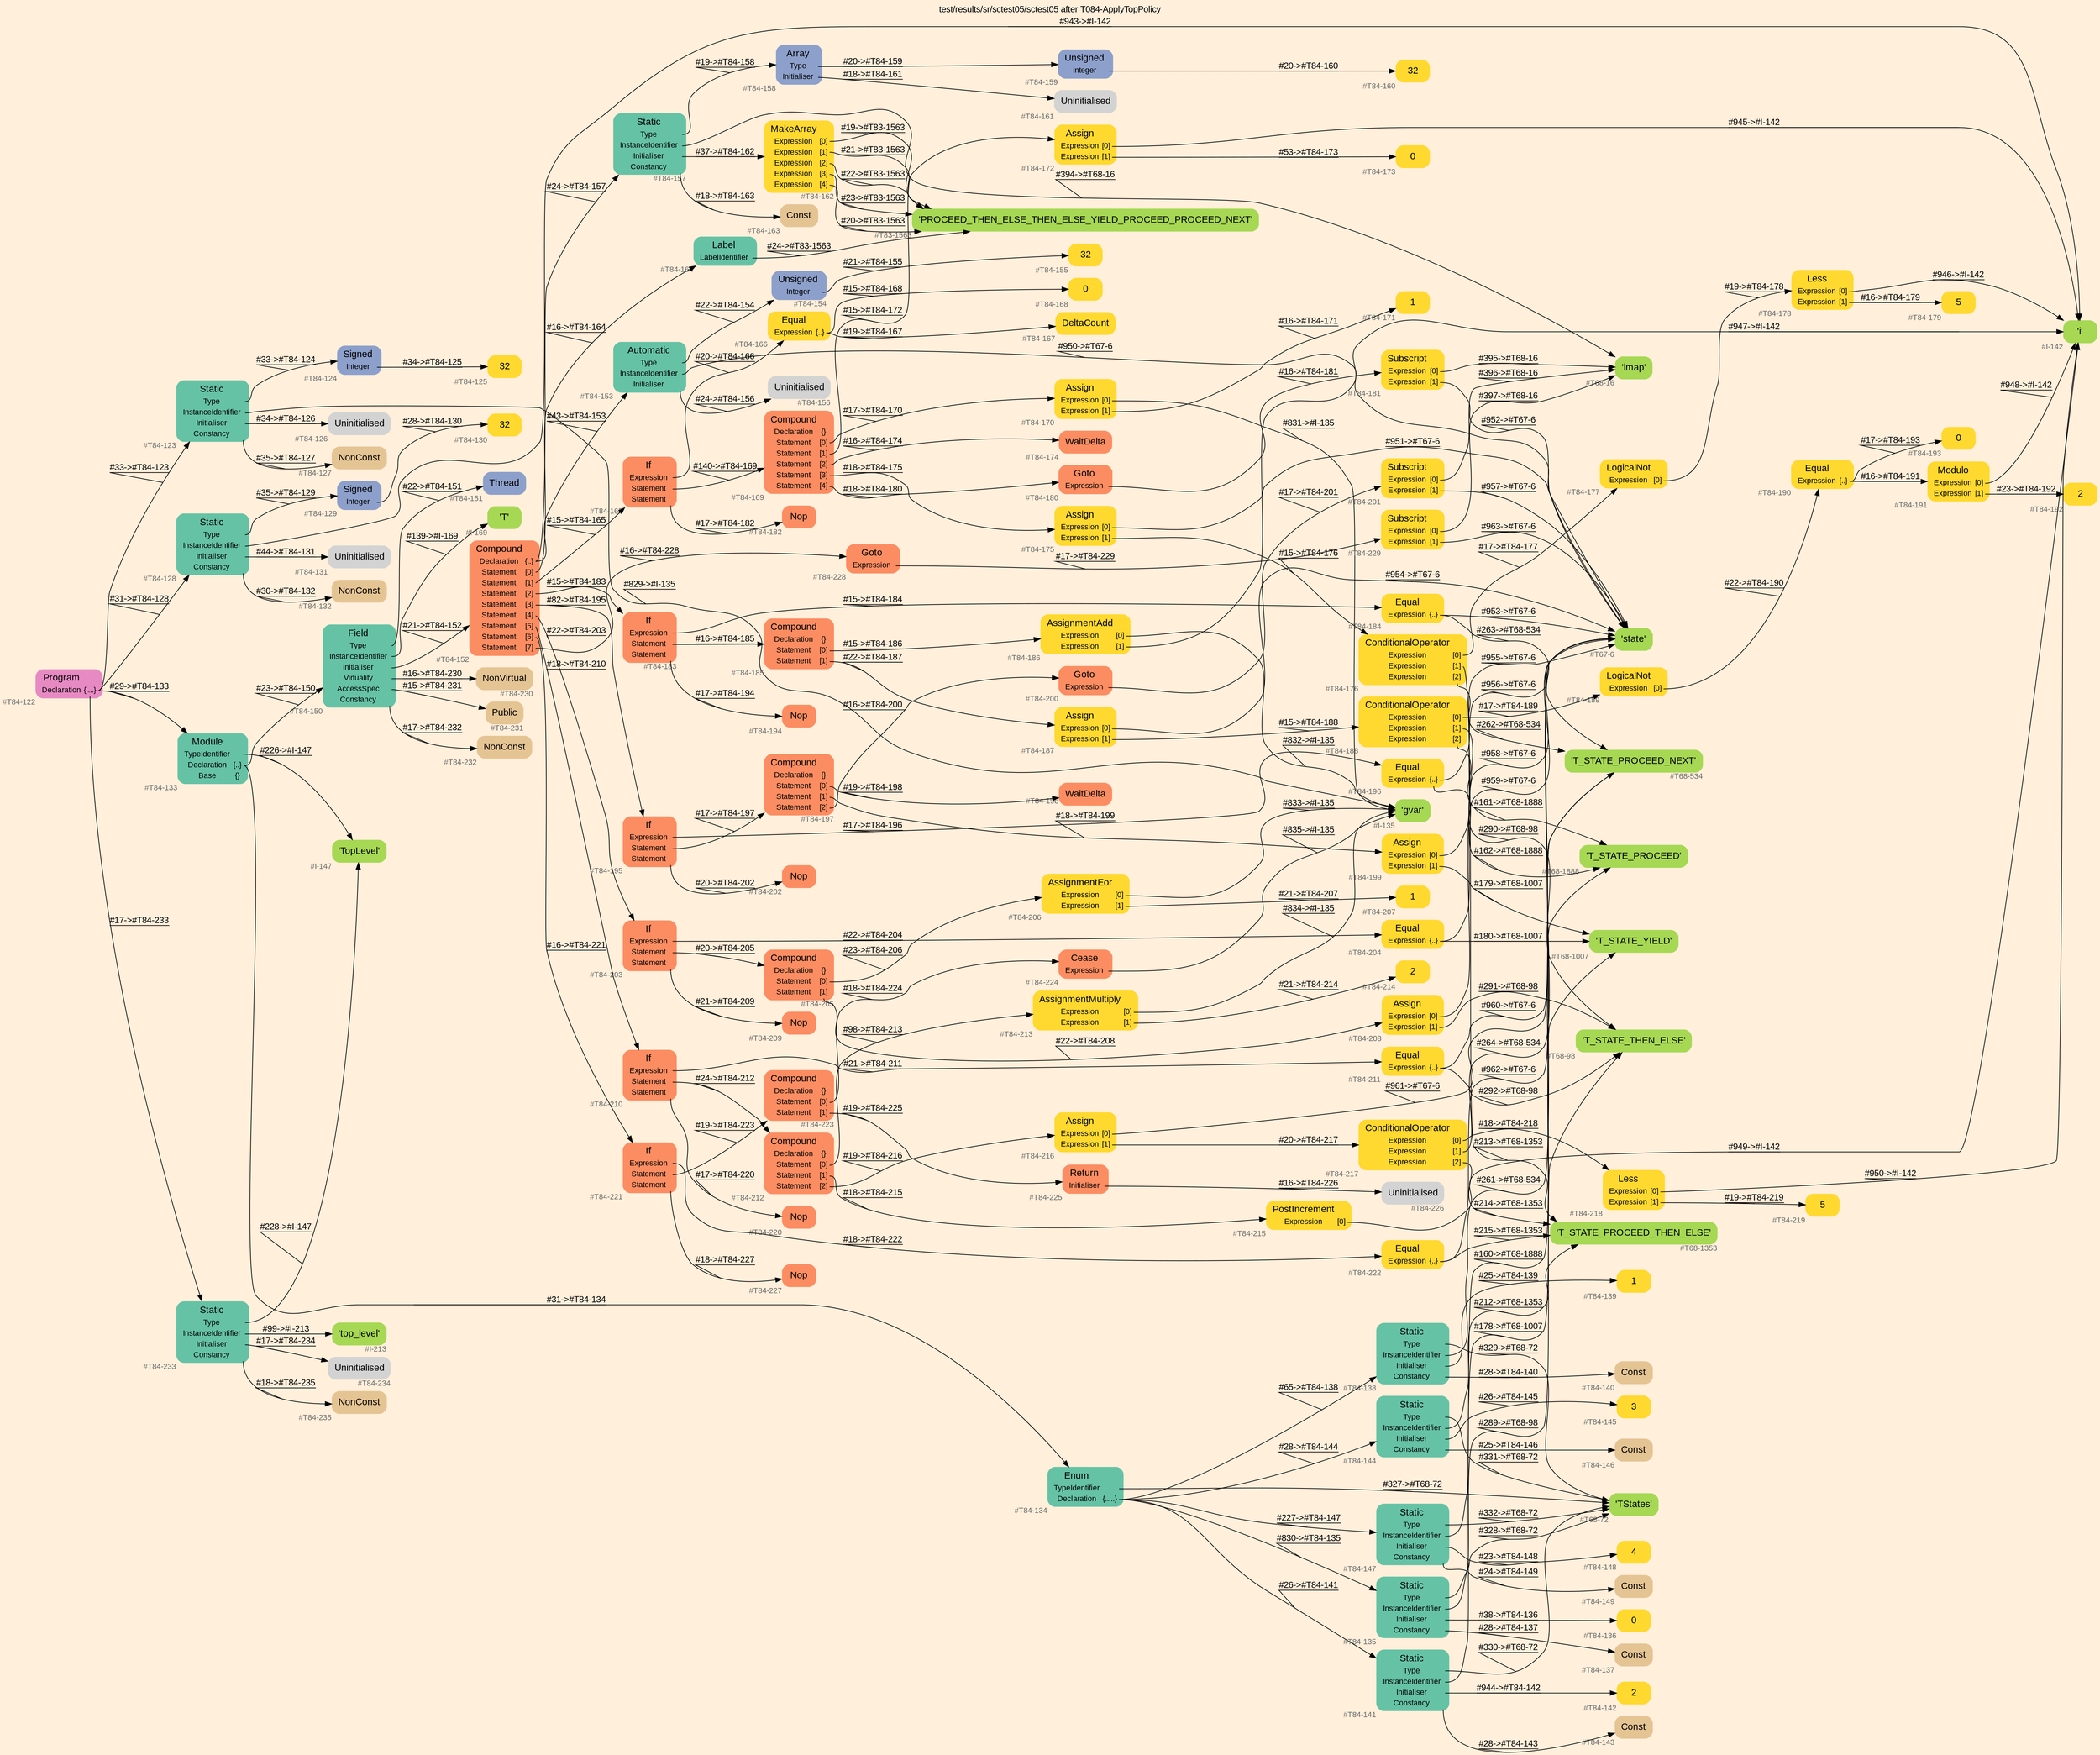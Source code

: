 digraph "test/results/sr/sctest05/sctest05 after T084-ApplyTopPolicy" {
label = "test/results/sr/sctest05/sctest05 after T084-ApplyTopPolicy"
labelloc = t
graph [
    rankdir = "LR"
    ranksep = 0.3
    bgcolor = antiquewhite1
    color = black
    fontcolor = black
    fontname = "Arial"
];
node [
    fontname = "Arial"
];
edge [
    fontname = "Arial"
];

// -------------------- node figure --------------------
// -------- block #T84-122 ----------
"#T84-122" [
    fillcolor = "/set28/4"
    xlabel = "#T84-122"
    fontsize = "12"
    fontcolor = grey40
    shape = "plaintext"
    label = <<TABLE BORDER="0" CELLBORDER="0" CELLSPACING="0">
     <TR><TD><FONT COLOR="black" POINT-SIZE="15">Program</FONT></TD></TR>
     <TR><TD><FONT COLOR="black" POINT-SIZE="12">Declaration</FONT></TD><TD PORT="port0"><FONT COLOR="black" POINT-SIZE="12">{....}</FONT></TD></TR>
    </TABLE>>
    style = "rounded,filled"
];

// -------- block #T84-123 ----------
"#T84-123" [
    fillcolor = "/set28/1"
    xlabel = "#T84-123"
    fontsize = "12"
    fontcolor = grey40
    shape = "plaintext"
    label = <<TABLE BORDER="0" CELLBORDER="0" CELLSPACING="0">
     <TR><TD><FONT COLOR="black" POINT-SIZE="15">Static</FONT></TD></TR>
     <TR><TD><FONT COLOR="black" POINT-SIZE="12">Type</FONT></TD><TD PORT="port0"></TD></TR>
     <TR><TD><FONT COLOR="black" POINT-SIZE="12">InstanceIdentifier</FONT></TD><TD PORT="port1"></TD></TR>
     <TR><TD><FONT COLOR="black" POINT-SIZE="12">Initialiser</FONT></TD><TD PORT="port2"></TD></TR>
     <TR><TD><FONT COLOR="black" POINT-SIZE="12">Constancy</FONT></TD><TD PORT="port3"></TD></TR>
    </TABLE>>
    style = "rounded,filled"
];

// -------- block #T84-124 ----------
"#T84-124" [
    fillcolor = "/set28/3"
    xlabel = "#T84-124"
    fontsize = "12"
    fontcolor = grey40
    shape = "plaintext"
    label = <<TABLE BORDER="0" CELLBORDER="0" CELLSPACING="0">
     <TR><TD><FONT COLOR="black" POINT-SIZE="15">Signed</FONT></TD></TR>
     <TR><TD><FONT COLOR="black" POINT-SIZE="12">Integer</FONT></TD><TD PORT="port0"></TD></TR>
    </TABLE>>
    style = "rounded,filled"
];

// -------- block #T84-125 ----------
"#T84-125" [
    fillcolor = "/set28/6"
    xlabel = "#T84-125"
    fontsize = "12"
    fontcolor = grey40
    shape = "plaintext"
    label = <<TABLE BORDER="0" CELLBORDER="0" CELLSPACING="0">
     <TR><TD><FONT COLOR="black" POINT-SIZE="15">32</FONT></TD></TR>
    </TABLE>>
    style = "rounded,filled"
];

// -------- block #I-135 ----------
"#I-135" [
    fillcolor = "/set28/5"
    xlabel = "#I-135"
    fontsize = "12"
    fontcolor = grey40
    shape = "plaintext"
    label = <<TABLE BORDER="0" CELLBORDER="0" CELLSPACING="0">
     <TR><TD><FONT COLOR="black" POINT-SIZE="15">'gvar'</FONT></TD></TR>
    </TABLE>>
    style = "rounded,filled"
];

// -------- block #T84-126 ----------
"#T84-126" [
    xlabel = "#T84-126"
    fontsize = "12"
    fontcolor = grey40
    shape = "plaintext"
    label = <<TABLE BORDER="0" CELLBORDER="0" CELLSPACING="0">
     <TR><TD><FONT COLOR="black" POINT-SIZE="15">Uninitialised</FONT></TD></TR>
    </TABLE>>
    style = "rounded,filled"
];

// -------- block #T84-127 ----------
"#T84-127" [
    fillcolor = "/set28/7"
    xlabel = "#T84-127"
    fontsize = "12"
    fontcolor = grey40
    shape = "plaintext"
    label = <<TABLE BORDER="0" CELLBORDER="0" CELLSPACING="0">
     <TR><TD><FONT COLOR="black" POINT-SIZE="15">NonConst</FONT></TD></TR>
    </TABLE>>
    style = "rounded,filled"
];

// -------- block #T84-128 ----------
"#T84-128" [
    fillcolor = "/set28/1"
    xlabel = "#T84-128"
    fontsize = "12"
    fontcolor = grey40
    shape = "plaintext"
    label = <<TABLE BORDER="0" CELLBORDER="0" CELLSPACING="0">
     <TR><TD><FONT COLOR="black" POINT-SIZE="15">Static</FONT></TD></TR>
     <TR><TD><FONT COLOR="black" POINT-SIZE="12">Type</FONT></TD><TD PORT="port0"></TD></TR>
     <TR><TD><FONT COLOR="black" POINT-SIZE="12">InstanceIdentifier</FONT></TD><TD PORT="port1"></TD></TR>
     <TR><TD><FONT COLOR="black" POINT-SIZE="12">Initialiser</FONT></TD><TD PORT="port2"></TD></TR>
     <TR><TD><FONT COLOR="black" POINT-SIZE="12">Constancy</FONT></TD><TD PORT="port3"></TD></TR>
    </TABLE>>
    style = "rounded,filled"
];

// -------- block #T84-129 ----------
"#T84-129" [
    fillcolor = "/set28/3"
    xlabel = "#T84-129"
    fontsize = "12"
    fontcolor = grey40
    shape = "plaintext"
    label = <<TABLE BORDER="0" CELLBORDER="0" CELLSPACING="0">
     <TR><TD><FONT COLOR="black" POINT-SIZE="15">Signed</FONT></TD></TR>
     <TR><TD><FONT COLOR="black" POINT-SIZE="12">Integer</FONT></TD><TD PORT="port0"></TD></TR>
    </TABLE>>
    style = "rounded,filled"
];

// -------- block #T84-130 ----------
"#T84-130" [
    fillcolor = "/set28/6"
    xlabel = "#T84-130"
    fontsize = "12"
    fontcolor = grey40
    shape = "plaintext"
    label = <<TABLE BORDER="0" CELLBORDER="0" CELLSPACING="0">
     <TR><TD><FONT COLOR="black" POINT-SIZE="15">32</FONT></TD></TR>
    </TABLE>>
    style = "rounded,filled"
];

// -------- block #I-142 ----------
"#I-142" [
    fillcolor = "/set28/5"
    xlabel = "#I-142"
    fontsize = "12"
    fontcolor = grey40
    shape = "plaintext"
    label = <<TABLE BORDER="0" CELLBORDER="0" CELLSPACING="0">
     <TR><TD><FONT COLOR="black" POINT-SIZE="15">'i'</FONT></TD></TR>
    </TABLE>>
    style = "rounded,filled"
];

// -------- block #T84-131 ----------
"#T84-131" [
    xlabel = "#T84-131"
    fontsize = "12"
    fontcolor = grey40
    shape = "plaintext"
    label = <<TABLE BORDER="0" CELLBORDER="0" CELLSPACING="0">
     <TR><TD><FONT COLOR="black" POINT-SIZE="15">Uninitialised</FONT></TD></TR>
    </TABLE>>
    style = "rounded,filled"
];

// -------- block #T84-132 ----------
"#T84-132" [
    fillcolor = "/set28/7"
    xlabel = "#T84-132"
    fontsize = "12"
    fontcolor = grey40
    shape = "plaintext"
    label = <<TABLE BORDER="0" CELLBORDER="0" CELLSPACING="0">
     <TR><TD><FONT COLOR="black" POINT-SIZE="15">NonConst</FONT></TD></TR>
    </TABLE>>
    style = "rounded,filled"
];

// -------- block #T84-133 ----------
"#T84-133" [
    fillcolor = "/set28/1"
    xlabel = "#T84-133"
    fontsize = "12"
    fontcolor = grey40
    shape = "plaintext"
    label = <<TABLE BORDER="0" CELLBORDER="0" CELLSPACING="0">
     <TR><TD><FONT COLOR="black" POINT-SIZE="15">Module</FONT></TD></TR>
     <TR><TD><FONT COLOR="black" POINT-SIZE="12">TypeIdentifier</FONT></TD><TD PORT="port0"></TD></TR>
     <TR><TD><FONT COLOR="black" POINT-SIZE="12">Declaration</FONT></TD><TD PORT="port1"><FONT COLOR="black" POINT-SIZE="12">{..}</FONT></TD></TR>
     <TR><TD><FONT COLOR="black" POINT-SIZE="12">Base</FONT></TD><TD PORT="port2"><FONT COLOR="black" POINT-SIZE="12">{}</FONT></TD></TR>
    </TABLE>>
    style = "rounded,filled"
];

// -------- block #I-147 ----------
"#I-147" [
    fillcolor = "/set28/5"
    xlabel = "#I-147"
    fontsize = "12"
    fontcolor = grey40
    shape = "plaintext"
    label = <<TABLE BORDER="0" CELLBORDER="0" CELLSPACING="0">
     <TR><TD><FONT COLOR="black" POINT-SIZE="15">'TopLevel'</FONT></TD></TR>
    </TABLE>>
    style = "rounded,filled"
];

// -------- block #T84-134 ----------
"#T84-134" [
    fillcolor = "/set28/1"
    xlabel = "#T84-134"
    fontsize = "12"
    fontcolor = grey40
    shape = "plaintext"
    label = <<TABLE BORDER="0" CELLBORDER="0" CELLSPACING="0">
     <TR><TD><FONT COLOR="black" POINT-SIZE="15">Enum</FONT></TD></TR>
     <TR><TD><FONT COLOR="black" POINT-SIZE="12">TypeIdentifier</FONT></TD><TD PORT="port0"></TD></TR>
     <TR><TD><FONT COLOR="black" POINT-SIZE="12">Declaration</FONT></TD><TD PORT="port1"><FONT COLOR="black" POINT-SIZE="12">{.....}</FONT></TD></TR>
    </TABLE>>
    style = "rounded,filled"
];

// -------- block #T68-72 ----------
"#T68-72" [
    fillcolor = "/set28/5"
    xlabel = "#T68-72"
    fontsize = "12"
    fontcolor = grey40
    shape = "plaintext"
    label = <<TABLE BORDER="0" CELLBORDER="0" CELLSPACING="0">
     <TR><TD><FONT COLOR="black" POINT-SIZE="15">'TStates'</FONT></TD></TR>
    </TABLE>>
    style = "rounded,filled"
];

// -------- block #T84-135 ----------
"#T84-135" [
    fillcolor = "/set28/1"
    xlabel = "#T84-135"
    fontsize = "12"
    fontcolor = grey40
    shape = "plaintext"
    label = <<TABLE BORDER="0" CELLBORDER="0" CELLSPACING="0">
     <TR><TD><FONT COLOR="black" POINT-SIZE="15">Static</FONT></TD></TR>
     <TR><TD><FONT COLOR="black" POINT-SIZE="12">Type</FONT></TD><TD PORT="port0"></TD></TR>
     <TR><TD><FONT COLOR="black" POINT-SIZE="12">InstanceIdentifier</FONT></TD><TD PORT="port1"></TD></TR>
     <TR><TD><FONT COLOR="black" POINT-SIZE="12">Initialiser</FONT></TD><TD PORT="port2"></TD></TR>
     <TR><TD><FONT COLOR="black" POINT-SIZE="12">Constancy</FONT></TD><TD PORT="port3"></TD></TR>
    </TABLE>>
    style = "rounded,filled"
];

// -------- block #T68-98 ----------
"#T68-98" [
    fillcolor = "/set28/5"
    xlabel = "#T68-98"
    fontsize = "12"
    fontcolor = grey40
    shape = "plaintext"
    label = <<TABLE BORDER="0" CELLBORDER="0" CELLSPACING="0">
     <TR><TD><FONT COLOR="black" POINT-SIZE="15">'T_STATE_THEN_ELSE'</FONT></TD></TR>
    </TABLE>>
    style = "rounded,filled"
];

// -------- block #T84-136 ----------
"#T84-136" [
    fillcolor = "/set28/6"
    xlabel = "#T84-136"
    fontsize = "12"
    fontcolor = grey40
    shape = "plaintext"
    label = <<TABLE BORDER="0" CELLBORDER="0" CELLSPACING="0">
     <TR><TD><FONT COLOR="black" POINT-SIZE="15">0</FONT></TD></TR>
    </TABLE>>
    style = "rounded,filled"
];

// -------- block #T84-137 ----------
"#T84-137" [
    fillcolor = "/set28/7"
    xlabel = "#T84-137"
    fontsize = "12"
    fontcolor = grey40
    shape = "plaintext"
    label = <<TABLE BORDER="0" CELLBORDER="0" CELLSPACING="0">
     <TR><TD><FONT COLOR="black" POINT-SIZE="15">Const</FONT></TD></TR>
    </TABLE>>
    style = "rounded,filled"
];

// -------- block #T84-138 ----------
"#T84-138" [
    fillcolor = "/set28/1"
    xlabel = "#T84-138"
    fontsize = "12"
    fontcolor = grey40
    shape = "plaintext"
    label = <<TABLE BORDER="0" CELLBORDER="0" CELLSPACING="0">
     <TR><TD><FONT COLOR="black" POINT-SIZE="15">Static</FONT></TD></TR>
     <TR><TD><FONT COLOR="black" POINT-SIZE="12">Type</FONT></TD><TD PORT="port0"></TD></TR>
     <TR><TD><FONT COLOR="black" POINT-SIZE="12">InstanceIdentifier</FONT></TD><TD PORT="port1"></TD></TR>
     <TR><TD><FONT COLOR="black" POINT-SIZE="12">Initialiser</FONT></TD><TD PORT="port2"></TD></TR>
     <TR><TD><FONT COLOR="black" POINT-SIZE="12">Constancy</FONT></TD><TD PORT="port3"></TD></TR>
    </TABLE>>
    style = "rounded,filled"
];

// -------- block #T68-534 ----------
"#T68-534" [
    fillcolor = "/set28/5"
    xlabel = "#T68-534"
    fontsize = "12"
    fontcolor = grey40
    shape = "plaintext"
    label = <<TABLE BORDER="0" CELLBORDER="0" CELLSPACING="0">
     <TR><TD><FONT COLOR="black" POINT-SIZE="15">'T_STATE_PROCEED_NEXT'</FONT></TD></TR>
    </TABLE>>
    style = "rounded,filled"
];

// -------- block #T84-139 ----------
"#T84-139" [
    fillcolor = "/set28/6"
    xlabel = "#T84-139"
    fontsize = "12"
    fontcolor = grey40
    shape = "plaintext"
    label = <<TABLE BORDER="0" CELLBORDER="0" CELLSPACING="0">
     <TR><TD><FONT COLOR="black" POINT-SIZE="15">1</FONT></TD></TR>
    </TABLE>>
    style = "rounded,filled"
];

// -------- block #T84-140 ----------
"#T84-140" [
    fillcolor = "/set28/7"
    xlabel = "#T84-140"
    fontsize = "12"
    fontcolor = grey40
    shape = "plaintext"
    label = <<TABLE BORDER="0" CELLBORDER="0" CELLSPACING="0">
     <TR><TD><FONT COLOR="black" POINT-SIZE="15">Const</FONT></TD></TR>
    </TABLE>>
    style = "rounded,filled"
];

// -------- block #T84-141 ----------
"#T84-141" [
    fillcolor = "/set28/1"
    xlabel = "#T84-141"
    fontsize = "12"
    fontcolor = grey40
    shape = "plaintext"
    label = <<TABLE BORDER="0" CELLBORDER="0" CELLSPACING="0">
     <TR><TD><FONT COLOR="black" POINT-SIZE="15">Static</FONT></TD></TR>
     <TR><TD><FONT COLOR="black" POINT-SIZE="12">Type</FONT></TD><TD PORT="port0"></TD></TR>
     <TR><TD><FONT COLOR="black" POINT-SIZE="12">InstanceIdentifier</FONT></TD><TD PORT="port1"></TD></TR>
     <TR><TD><FONT COLOR="black" POINT-SIZE="12">Initialiser</FONT></TD><TD PORT="port2"></TD></TR>
     <TR><TD><FONT COLOR="black" POINT-SIZE="12">Constancy</FONT></TD><TD PORT="port3"></TD></TR>
    </TABLE>>
    style = "rounded,filled"
];

// -------- block #T68-1007 ----------
"#T68-1007" [
    fillcolor = "/set28/5"
    xlabel = "#T68-1007"
    fontsize = "12"
    fontcolor = grey40
    shape = "plaintext"
    label = <<TABLE BORDER="0" CELLBORDER="0" CELLSPACING="0">
     <TR><TD><FONT COLOR="black" POINT-SIZE="15">'T_STATE_YIELD'</FONT></TD></TR>
    </TABLE>>
    style = "rounded,filled"
];

// -------- block #T84-142 ----------
"#T84-142" [
    fillcolor = "/set28/6"
    xlabel = "#T84-142"
    fontsize = "12"
    fontcolor = grey40
    shape = "plaintext"
    label = <<TABLE BORDER="0" CELLBORDER="0" CELLSPACING="0">
     <TR><TD><FONT COLOR="black" POINT-SIZE="15">2</FONT></TD></TR>
    </TABLE>>
    style = "rounded,filled"
];

// -------- block #T84-143 ----------
"#T84-143" [
    fillcolor = "/set28/7"
    xlabel = "#T84-143"
    fontsize = "12"
    fontcolor = grey40
    shape = "plaintext"
    label = <<TABLE BORDER="0" CELLBORDER="0" CELLSPACING="0">
     <TR><TD><FONT COLOR="black" POINT-SIZE="15">Const</FONT></TD></TR>
    </TABLE>>
    style = "rounded,filled"
];

// -------- block #T84-144 ----------
"#T84-144" [
    fillcolor = "/set28/1"
    xlabel = "#T84-144"
    fontsize = "12"
    fontcolor = grey40
    shape = "plaintext"
    label = <<TABLE BORDER="0" CELLBORDER="0" CELLSPACING="0">
     <TR><TD><FONT COLOR="black" POINT-SIZE="15">Static</FONT></TD></TR>
     <TR><TD><FONT COLOR="black" POINT-SIZE="12">Type</FONT></TD><TD PORT="port0"></TD></TR>
     <TR><TD><FONT COLOR="black" POINT-SIZE="12">InstanceIdentifier</FONT></TD><TD PORT="port1"></TD></TR>
     <TR><TD><FONT COLOR="black" POINT-SIZE="12">Initialiser</FONT></TD><TD PORT="port2"></TD></TR>
     <TR><TD><FONT COLOR="black" POINT-SIZE="12">Constancy</FONT></TD><TD PORT="port3"></TD></TR>
    </TABLE>>
    style = "rounded,filled"
];

// -------- block #T68-1353 ----------
"#T68-1353" [
    fillcolor = "/set28/5"
    xlabel = "#T68-1353"
    fontsize = "12"
    fontcolor = grey40
    shape = "plaintext"
    label = <<TABLE BORDER="0" CELLBORDER="0" CELLSPACING="0">
     <TR><TD><FONT COLOR="black" POINT-SIZE="15">'T_STATE_PROCEED_THEN_ELSE'</FONT></TD></TR>
    </TABLE>>
    style = "rounded,filled"
];

// -------- block #T84-145 ----------
"#T84-145" [
    fillcolor = "/set28/6"
    xlabel = "#T84-145"
    fontsize = "12"
    fontcolor = grey40
    shape = "plaintext"
    label = <<TABLE BORDER="0" CELLBORDER="0" CELLSPACING="0">
     <TR><TD><FONT COLOR="black" POINT-SIZE="15">3</FONT></TD></TR>
    </TABLE>>
    style = "rounded,filled"
];

// -------- block #T84-146 ----------
"#T84-146" [
    fillcolor = "/set28/7"
    xlabel = "#T84-146"
    fontsize = "12"
    fontcolor = grey40
    shape = "plaintext"
    label = <<TABLE BORDER="0" CELLBORDER="0" CELLSPACING="0">
     <TR><TD><FONT COLOR="black" POINT-SIZE="15">Const</FONT></TD></TR>
    </TABLE>>
    style = "rounded,filled"
];

// -------- block #T84-147 ----------
"#T84-147" [
    fillcolor = "/set28/1"
    xlabel = "#T84-147"
    fontsize = "12"
    fontcolor = grey40
    shape = "plaintext"
    label = <<TABLE BORDER="0" CELLBORDER="0" CELLSPACING="0">
     <TR><TD><FONT COLOR="black" POINT-SIZE="15">Static</FONT></TD></TR>
     <TR><TD><FONT COLOR="black" POINT-SIZE="12">Type</FONT></TD><TD PORT="port0"></TD></TR>
     <TR><TD><FONT COLOR="black" POINT-SIZE="12">InstanceIdentifier</FONT></TD><TD PORT="port1"></TD></TR>
     <TR><TD><FONT COLOR="black" POINT-SIZE="12">Initialiser</FONT></TD><TD PORT="port2"></TD></TR>
     <TR><TD><FONT COLOR="black" POINT-SIZE="12">Constancy</FONT></TD><TD PORT="port3"></TD></TR>
    </TABLE>>
    style = "rounded,filled"
];

// -------- block #T68-1888 ----------
"#T68-1888" [
    fillcolor = "/set28/5"
    xlabel = "#T68-1888"
    fontsize = "12"
    fontcolor = grey40
    shape = "plaintext"
    label = <<TABLE BORDER="0" CELLBORDER="0" CELLSPACING="0">
     <TR><TD><FONT COLOR="black" POINT-SIZE="15">'T_STATE_PROCEED'</FONT></TD></TR>
    </TABLE>>
    style = "rounded,filled"
];

// -------- block #T84-148 ----------
"#T84-148" [
    fillcolor = "/set28/6"
    xlabel = "#T84-148"
    fontsize = "12"
    fontcolor = grey40
    shape = "plaintext"
    label = <<TABLE BORDER="0" CELLBORDER="0" CELLSPACING="0">
     <TR><TD><FONT COLOR="black" POINT-SIZE="15">4</FONT></TD></TR>
    </TABLE>>
    style = "rounded,filled"
];

// -------- block #T84-149 ----------
"#T84-149" [
    fillcolor = "/set28/7"
    xlabel = "#T84-149"
    fontsize = "12"
    fontcolor = grey40
    shape = "plaintext"
    label = <<TABLE BORDER="0" CELLBORDER="0" CELLSPACING="0">
     <TR><TD><FONT COLOR="black" POINT-SIZE="15">Const</FONT></TD></TR>
    </TABLE>>
    style = "rounded,filled"
];

// -------- block #T84-150 ----------
"#T84-150" [
    fillcolor = "/set28/1"
    xlabel = "#T84-150"
    fontsize = "12"
    fontcolor = grey40
    shape = "plaintext"
    label = <<TABLE BORDER="0" CELLBORDER="0" CELLSPACING="0">
     <TR><TD><FONT COLOR="black" POINT-SIZE="15">Field</FONT></TD></TR>
     <TR><TD><FONT COLOR="black" POINT-SIZE="12">Type</FONT></TD><TD PORT="port0"></TD></TR>
     <TR><TD><FONT COLOR="black" POINT-SIZE="12">InstanceIdentifier</FONT></TD><TD PORT="port1"></TD></TR>
     <TR><TD><FONT COLOR="black" POINT-SIZE="12">Initialiser</FONT></TD><TD PORT="port2"></TD></TR>
     <TR><TD><FONT COLOR="black" POINT-SIZE="12">Virtuality</FONT></TD><TD PORT="port3"></TD></TR>
     <TR><TD><FONT COLOR="black" POINT-SIZE="12">AccessSpec</FONT></TD><TD PORT="port4"></TD></TR>
     <TR><TD><FONT COLOR="black" POINT-SIZE="12">Constancy</FONT></TD><TD PORT="port5"></TD></TR>
    </TABLE>>
    style = "rounded,filled"
];

// -------- block #T84-151 ----------
"#T84-151" [
    fillcolor = "/set28/3"
    xlabel = "#T84-151"
    fontsize = "12"
    fontcolor = grey40
    shape = "plaintext"
    label = <<TABLE BORDER="0" CELLBORDER="0" CELLSPACING="0">
     <TR><TD><FONT COLOR="black" POINT-SIZE="15">Thread</FONT></TD></TR>
    </TABLE>>
    style = "rounded,filled"
];

// -------- block #I-169 ----------
"#I-169" [
    fillcolor = "/set28/5"
    xlabel = "#I-169"
    fontsize = "12"
    fontcolor = grey40
    shape = "plaintext"
    label = <<TABLE BORDER="0" CELLBORDER="0" CELLSPACING="0">
     <TR><TD><FONT COLOR="black" POINT-SIZE="15">'T'</FONT></TD></TR>
    </TABLE>>
    style = "rounded,filled"
];

// -------- block #T84-152 ----------
"#T84-152" [
    fillcolor = "/set28/2"
    xlabel = "#T84-152"
    fontsize = "12"
    fontcolor = grey40
    shape = "plaintext"
    label = <<TABLE BORDER="0" CELLBORDER="0" CELLSPACING="0">
     <TR><TD><FONT COLOR="black" POINT-SIZE="15">Compound</FONT></TD></TR>
     <TR><TD><FONT COLOR="black" POINT-SIZE="12">Declaration</FONT></TD><TD PORT="port0"><FONT COLOR="black" POINT-SIZE="12">{..}</FONT></TD></TR>
     <TR><TD><FONT COLOR="black" POINT-SIZE="12">Statement</FONT></TD><TD PORT="port1"><FONT COLOR="black" POINT-SIZE="12">[0]</FONT></TD></TR>
     <TR><TD><FONT COLOR="black" POINT-SIZE="12">Statement</FONT></TD><TD PORT="port2"><FONT COLOR="black" POINT-SIZE="12">[1]</FONT></TD></TR>
     <TR><TD><FONT COLOR="black" POINT-SIZE="12">Statement</FONT></TD><TD PORT="port3"><FONT COLOR="black" POINT-SIZE="12">[2]</FONT></TD></TR>
     <TR><TD><FONT COLOR="black" POINT-SIZE="12">Statement</FONT></TD><TD PORT="port4"><FONT COLOR="black" POINT-SIZE="12">[3]</FONT></TD></TR>
     <TR><TD><FONT COLOR="black" POINT-SIZE="12">Statement</FONT></TD><TD PORT="port5"><FONT COLOR="black" POINT-SIZE="12">[4]</FONT></TD></TR>
     <TR><TD><FONT COLOR="black" POINT-SIZE="12">Statement</FONT></TD><TD PORT="port6"><FONT COLOR="black" POINT-SIZE="12">[5]</FONT></TD></TR>
     <TR><TD><FONT COLOR="black" POINT-SIZE="12">Statement</FONT></TD><TD PORT="port7"><FONT COLOR="black" POINT-SIZE="12">[6]</FONT></TD></TR>
     <TR><TD><FONT COLOR="black" POINT-SIZE="12">Statement</FONT></TD><TD PORT="port8"><FONT COLOR="black" POINT-SIZE="12">[7]</FONT></TD></TR>
    </TABLE>>
    style = "rounded,filled"
];

// -------- block #T84-153 ----------
"#T84-153" [
    fillcolor = "/set28/1"
    xlabel = "#T84-153"
    fontsize = "12"
    fontcolor = grey40
    shape = "plaintext"
    label = <<TABLE BORDER="0" CELLBORDER="0" CELLSPACING="0">
     <TR><TD><FONT COLOR="black" POINT-SIZE="15">Automatic</FONT></TD></TR>
     <TR><TD><FONT COLOR="black" POINT-SIZE="12">Type</FONT></TD><TD PORT="port0"></TD></TR>
     <TR><TD><FONT COLOR="black" POINT-SIZE="12">InstanceIdentifier</FONT></TD><TD PORT="port1"></TD></TR>
     <TR><TD><FONT COLOR="black" POINT-SIZE="12">Initialiser</FONT></TD><TD PORT="port2"></TD></TR>
    </TABLE>>
    style = "rounded,filled"
];

// -------- block #T84-154 ----------
"#T84-154" [
    fillcolor = "/set28/3"
    xlabel = "#T84-154"
    fontsize = "12"
    fontcolor = grey40
    shape = "plaintext"
    label = <<TABLE BORDER="0" CELLBORDER="0" CELLSPACING="0">
     <TR><TD><FONT COLOR="black" POINT-SIZE="15">Unsigned</FONT></TD></TR>
     <TR><TD><FONT COLOR="black" POINT-SIZE="12">Integer</FONT></TD><TD PORT="port0"></TD></TR>
    </TABLE>>
    style = "rounded,filled"
];

// -------- block #T84-155 ----------
"#T84-155" [
    fillcolor = "/set28/6"
    xlabel = "#T84-155"
    fontsize = "12"
    fontcolor = grey40
    shape = "plaintext"
    label = <<TABLE BORDER="0" CELLBORDER="0" CELLSPACING="0">
     <TR><TD><FONT COLOR="black" POINT-SIZE="15">32</FONT></TD></TR>
    </TABLE>>
    style = "rounded,filled"
];

// -------- block #T67-6 ----------
"#T67-6" [
    fillcolor = "/set28/5"
    xlabel = "#T67-6"
    fontsize = "12"
    fontcolor = grey40
    shape = "plaintext"
    label = <<TABLE BORDER="0" CELLBORDER="0" CELLSPACING="0">
     <TR><TD><FONT COLOR="black" POINT-SIZE="15">'state'</FONT></TD></TR>
    </TABLE>>
    style = "rounded,filled"
];

// -------- block #T84-156 ----------
"#T84-156" [
    xlabel = "#T84-156"
    fontsize = "12"
    fontcolor = grey40
    shape = "plaintext"
    label = <<TABLE BORDER="0" CELLBORDER="0" CELLSPACING="0">
     <TR><TD><FONT COLOR="black" POINT-SIZE="15">Uninitialised</FONT></TD></TR>
    </TABLE>>
    style = "rounded,filled"
];

// -------- block #T84-157 ----------
"#T84-157" [
    fillcolor = "/set28/1"
    xlabel = "#T84-157"
    fontsize = "12"
    fontcolor = grey40
    shape = "plaintext"
    label = <<TABLE BORDER="0" CELLBORDER="0" CELLSPACING="0">
     <TR><TD><FONT COLOR="black" POINT-SIZE="15">Static</FONT></TD></TR>
     <TR><TD><FONT COLOR="black" POINT-SIZE="12">Type</FONT></TD><TD PORT="port0"></TD></TR>
     <TR><TD><FONT COLOR="black" POINT-SIZE="12">InstanceIdentifier</FONT></TD><TD PORT="port1"></TD></TR>
     <TR><TD><FONT COLOR="black" POINT-SIZE="12">Initialiser</FONT></TD><TD PORT="port2"></TD></TR>
     <TR><TD><FONT COLOR="black" POINT-SIZE="12">Constancy</FONT></TD><TD PORT="port3"></TD></TR>
    </TABLE>>
    style = "rounded,filled"
];

// -------- block #T84-158 ----------
"#T84-158" [
    fillcolor = "/set28/3"
    xlabel = "#T84-158"
    fontsize = "12"
    fontcolor = grey40
    shape = "plaintext"
    label = <<TABLE BORDER="0" CELLBORDER="0" CELLSPACING="0">
     <TR><TD><FONT COLOR="black" POINT-SIZE="15">Array</FONT></TD></TR>
     <TR><TD><FONT COLOR="black" POINT-SIZE="12">Type</FONT></TD><TD PORT="port0"></TD></TR>
     <TR><TD><FONT COLOR="black" POINT-SIZE="12">Initialiser</FONT></TD><TD PORT="port1"></TD></TR>
    </TABLE>>
    style = "rounded,filled"
];

// -------- block #T84-159 ----------
"#T84-159" [
    fillcolor = "/set28/3"
    xlabel = "#T84-159"
    fontsize = "12"
    fontcolor = grey40
    shape = "plaintext"
    label = <<TABLE BORDER="0" CELLBORDER="0" CELLSPACING="0">
     <TR><TD><FONT COLOR="black" POINT-SIZE="15">Unsigned</FONT></TD></TR>
     <TR><TD><FONT COLOR="black" POINT-SIZE="12">Integer</FONT></TD><TD PORT="port0"></TD></TR>
    </TABLE>>
    style = "rounded,filled"
];

// -------- block #T84-160 ----------
"#T84-160" [
    fillcolor = "/set28/6"
    xlabel = "#T84-160"
    fontsize = "12"
    fontcolor = grey40
    shape = "plaintext"
    label = <<TABLE BORDER="0" CELLBORDER="0" CELLSPACING="0">
     <TR><TD><FONT COLOR="black" POINT-SIZE="15">32</FONT></TD></TR>
    </TABLE>>
    style = "rounded,filled"
];

// -------- block #T84-161 ----------
"#T84-161" [
    xlabel = "#T84-161"
    fontsize = "12"
    fontcolor = grey40
    shape = "plaintext"
    label = <<TABLE BORDER="0" CELLBORDER="0" CELLSPACING="0">
     <TR><TD><FONT COLOR="black" POINT-SIZE="15">Uninitialised</FONT></TD></TR>
    </TABLE>>
    style = "rounded,filled"
];

// -------- block #T68-16 ----------
"#T68-16" [
    fillcolor = "/set28/5"
    xlabel = "#T68-16"
    fontsize = "12"
    fontcolor = grey40
    shape = "plaintext"
    label = <<TABLE BORDER="0" CELLBORDER="0" CELLSPACING="0">
     <TR><TD><FONT COLOR="black" POINT-SIZE="15">'lmap'</FONT></TD></TR>
    </TABLE>>
    style = "rounded,filled"
];

// -------- block #T84-162 ----------
"#T84-162" [
    fillcolor = "/set28/6"
    xlabel = "#T84-162"
    fontsize = "12"
    fontcolor = grey40
    shape = "plaintext"
    label = <<TABLE BORDER="0" CELLBORDER="0" CELLSPACING="0">
     <TR><TD><FONT COLOR="black" POINT-SIZE="15">MakeArray</FONT></TD></TR>
     <TR><TD><FONT COLOR="black" POINT-SIZE="12">Expression</FONT></TD><TD PORT="port0"><FONT COLOR="black" POINT-SIZE="12">[0]</FONT></TD></TR>
     <TR><TD><FONT COLOR="black" POINT-SIZE="12">Expression</FONT></TD><TD PORT="port1"><FONT COLOR="black" POINT-SIZE="12">[1]</FONT></TD></TR>
     <TR><TD><FONT COLOR="black" POINT-SIZE="12">Expression</FONT></TD><TD PORT="port2"><FONT COLOR="black" POINT-SIZE="12">[2]</FONT></TD></TR>
     <TR><TD><FONT COLOR="black" POINT-SIZE="12">Expression</FONT></TD><TD PORT="port3"><FONT COLOR="black" POINT-SIZE="12">[3]</FONT></TD></TR>
     <TR><TD><FONT COLOR="black" POINT-SIZE="12">Expression</FONT></TD><TD PORT="port4"><FONT COLOR="black" POINT-SIZE="12">[4]</FONT></TD></TR>
    </TABLE>>
    style = "rounded,filled"
];

// -------- block #T83-1563 ----------
"#T83-1563" [
    fillcolor = "/set28/5"
    xlabel = "#T83-1563"
    fontsize = "12"
    fontcolor = grey40
    shape = "plaintext"
    label = <<TABLE BORDER="0" CELLBORDER="0" CELLSPACING="0">
     <TR><TD><FONT COLOR="black" POINT-SIZE="15">'PROCEED_THEN_ELSE_THEN_ELSE_YIELD_PROCEED_PROCEED_NEXT'</FONT></TD></TR>
    </TABLE>>
    style = "rounded,filled"
];

// -------- block #T84-163 ----------
"#T84-163" [
    fillcolor = "/set28/7"
    xlabel = "#T84-163"
    fontsize = "12"
    fontcolor = grey40
    shape = "plaintext"
    label = <<TABLE BORDER="0" CELLBORDER="0" CELLSPACING="0">
     <TR><TD><FONT COLOR="black" POINT-SIZE="15">Const</FONT></TD></TR>
    </TABLE>>
    style = "rounded,filled"
];

// -------- block #T84-164 ----------
"#T84-164" [
    fillcolor = "/set28/1"
    xlabel = "#T84-164"
    fontsize = "12"
    fontcolor = grey40
    shape = "plaintext"
    label = <<TABLE BORDER="0" CELLBORDER="0" CELLSPACING="0">
     <TR><TD><FONT COLOR="black" POINT-SIZE="15">Label</FONT></TD></TR>
     <TR><TD><FONT COLOR="black" POINT-SIZE="12">LabelIdentifier</FONT></TD><TD PORT="port0"></TD></TR>
    </TABLE>>
    style = "rounded,filled"
];

// -------- block #T84-165 ----------
"#T84-165" [
    fillcolor = "/set28/2"
    xlabel = "#T84-165"
    fontsize = "12"
    fontcolor = grey40
    shape = "plaintext"
    label = <<TABLE BORDER="0" CELLBORDER="0" CELLSPACING="0">
     <TR><TD><FONT COLOR="black" POINT-SIZE="15">If</FONT></TD></TR>
     <TR><TD><FONT COLOR="black" POINT-SIZE="12">Expression</FONT></TD><TD PORT="port0"></TD></TR>
     <TR><TD><FONT COLOR="black" POINT-SIZE="12">Statement</FONT></TD><TD PORT="port1"></TD></TR>
     <TR><TD><FONT COLOR="black" POINT-SIZE="12">Statement</FONT></TD><TD PORT="port2"></TD></TR>
    </TABLE>>
    style = "rounded,filled"
];

// -------- block #T84-166 ----------
"#T84-166" [
    fillcolor = "/set28/6"
    xlabel = "#T84-166"
    fontsize = "12"
    fontcolor = grey40
    shape = "plaintext"
    label = <<TABLE BORDER="0" CELLBORDER="0" CELLSPACING="0">
     <TR><TD><FONT COLOR="black" POINT-SIZE="15">Equal</FONT></TD></TR>
     <TR><TD><FONT COLOR="black" POINT-SIZE="12">Expression</FONT></TD><TD PORT="port0"><FONT COLOR="black" POINT-SIZE="12">{..}</FONT></TD></TR>
    </TABLE>>
    style = "rounded,filled"
];

// -------- block #T84-167 ----------
"#T84-167" [
    fillcolor = "/set28/6"
    xlabel = "#T84-167"
    fontsize = "12"
    fontcolor = grey40
    shape = "plaintext"
    label = <<TABLE BORDER="0" CELLBORDER="0" CELLSPACING="0">
     <TR><TD><FONT COLOR="black" POINT-SIZE="15">DeltaCount</FONT></TD></TR>
    </TABLE>>
    style = "rounded,filled"
];

// -------- block #T84-168 ----------
"#T84-168" [
    fillcolor = "/set28/6"
    xlabel = "#T84-168"
    fontsize = "12"
    fontcolor = grey40
    shape = "plaintext"
    label = <<TABLE BORDER="0" CELLBORDER="0" CELLSPACING="0">
     <TR><TD><FONT COLOR="black" POINT-SIZE="15">0</FONT></TD></TR>
    </TABLE>>
    style = "rounded,filled"
];

// -------- block #T84-169 ----------
"#T84-169" [
    fillcolor = "/set28/2"
    xlabel = "#T84-169"
    fontsize = "12"
    fontcolor = grey40
    shape = "plaintext"
    label = <<TABLE BORDER="0" CELLBORDER="0" CELLSPACING="0">
     <TR><TD><FONT COLOR="black" POINT-SIZE="15">Compound</FONT></TD></TR>
     <TR><TD><FONT COLOR="black" POINT-SIZE="12">Declaration</FONT></TD><TD PORT="port0"><FONT COLOR="black" POINT-SIZE="12">{}</FONT></TD></TR>
     <TR><TD><FONT COLOR="black" POINT-SIZE="12">Statement</FONT></TD><TD PORT="port1"><FONT COLOR="black" POINT-SIZE="12">[0]</FONT></TD></TR>
     <TR><TD><FONT COLOR="black" POINT-SIZE="12">Statement</FONT></TD><TD PORT="port2"><FONT COLOR="black" POINT-SIZE="12">[1]</FONT></TD></TR>
     <TR><TD><FONT COLOR="black" POINT-SIZE="12">Statement</FONT></TD><TD PORT="port3"><FONT COLOR="black" POINT-SIZE="12">[2]</FONT></TD></TR>
     <TR><TD><FONT COLOR="black" POINT-SIZE="12">Statement</FONT></TD><TD PORT="port4"><FONT COLOR="black" POINT-SIZE="12">[3]</FONT></TD></TR>
     <TR><TD><FONT COLOR="black" POINT-SIZE="12">Statement</FONT></TD><TD PORT="port5"><FONT COLOR="black" POINT-SIZE="12">[4]</FONT></TD></TR>
    </TABLE>>
    style = "rounded,filled"
];

// -------- block #T84-170 ----------
"#T84-170" [
    fillcolor = "/set28/6"
    xlabel = "#T84-170"
    fontsize = "12"
    fontcolor = grey40
    shape = "plaintext"
    label = <<TABLE BORDER="0" CELLBORDER="0" CELLSPACING="0">
     <TR><TD><FONT COLOR="black" POINT-SIZE="15">Assign</FONT></TD></TR>
     <TR><TD><FONT COLOR="black" POINT-SIZE="12">Expression</FONT></TD><TD PORT="port0"><FONT COLOR="black" POINT-SIZE="12">[0]</FONT></TD></TR>
     <TR><TD><FONT COLOR="black" POINT-SIZE="12">Expression</FONT></TD><TD PORT="port1"><FONT COLOR="black" POINT-SIZE="12">[1]</FONT></TD></TR>
    </TABLE>>
    style = "rounded,filled"
];

// -------- block #T84-171 ----------
"#T84-171" [
    fillcolor = "/set28/6"
    xlabel = "#T84-171"
    fontsize = "12"
    fontcolor = grey40
    shape = "plaintext"
    label = <<TABLE BORDER="0" CELLBORDER="0" CELLSPACING="0">
     <TR><TD><FONT COLOR="black" POINT-SIZE="15">1</FONT></TD></TR>
    </TABLE>>
    style = "rounded,filled"
];

// -------- block #T84-172 ----------
"#T84-172" [
    fillcolor = "/set28/6"
    xlabel = "#T84-172"
    fontsize = "12"
    fontcolor = grey40
    shape = "plaintext"
    label = <<TABLE BORDER="0" CELLBORDER="0" CELLSPACING="0">
     <TR><TD><FONT COLOR="black" POINT-SIZE="15">Assign</FONT></TD></TR>
     <TR><TD><FONT COLOR="black" POINT-SIZE="12">Expression</FONT></TD><TD PORT="port0"><FONT COLOR="black" POINT-SIZE="12">[0]</FONT></TD></TR>
     <TR><TD><FONT COLOR="black" POINT-SIZE="12">Expression</FONT></TD><TD PORT="port1"><FONT COLOR="black" POINT-SIZE="12">[1]</FONT></TD></TR>
    </TABLE>>
    style = "rounded,filled"
];

// -------- block #T84-173 ----------
"#T84-173" [
    fillcolor = "/set28/6"
    xlabel = "#T84-173"
    fontsize = "12"
    fontcolor = grey40
    shape = "plaintext"
    label = <<TABLE BORDER="0" CELLBORDER="0" CELLSPACING="0">
     <TR><TD><FONT COLOR="black" POINT-SIZE="15">0</FONT></TD></TR>
    </TABLE>>
    style = "rounded,filled"
];

// -------- block #T84-174 ----------
"#T84-174" [
    fillcolor = "/set28/2"
    xlabel = "#T84-174"
    fontsize = "12"
    fontcolor = grey40
    shape = "plaintext"
    label = <<TABLE BORDER="0" CELLBORDER="0" CELLSPACING="0">
     <TR><TD><FONT COLOR="black" POINT-SIZE="15">WaitDelta</FONT></TD></TR>
    </TABLE>>
    style = "rounded,filled"
];

// -------- block #T84-175 ----------
"#T84-175" [
    fillcolor = "/set28/6"
    xlabel = "#T84-175"
    fontsize = "12"
    fontcolor = grey40
    shape = "plaintext"
    label = <<TABLE BORDER="0" CELLBORDER="0" CELLSPACING="0">
     <TR><TD><FONT COLOR="black" POINT-SIZE="15">Assign</FONT></TD></TR>
     <TR><TD><FONT COLOR="black" POINT-SIZE="12">Expression</FONT></TD><TD PORT="port0"><FONT COLOR="black" POINT-SIZE="12">[0]</FONT></TD></TR>
     <TR><TD><FONT COLOR="black" POINT-SIZE="12">Expression</FONT></TD><TD PORT="port1"><FONT COLOR="black" POINT-SIZE="12">[1]</FONT></TD></TR>
    </TABLE>>
    style = "rounded,filled"
];

// -------- block #T84-176 ----------
"#T84-176" [
    fillcolor = "/set28/6"
    xlabel = "#T84-176"
    fontsize = "12"
    fontcolor = grey40
    shape = "plaintext"
    label = <<TABLE BORDER="0" CELLBORDER="0" CELLSPACING="0">
     <TR><TD><FONT COLOR="black" POINT-SIZE="15">ConditionalOperator</FONT></TD></TR>
     <TR><TD><FONT COLOR="black" POINT-SIZE="12">Expression</FONT></TD><TD PORT="port0"><FONT COLOR="black" POINT-SIZE="12">[0]</FONT></TD></TR>
     <TR><TD><FONT COLOR="black" POINT-SIZE="12">Expression</FONT></TD><TD PORT="port1"><FONT COLOR="black" POINT-SIZE="12">[1]</FONT></TD></TR>
     <TR><TD><FONT COLOR="black" POINT-SIZE="12">Expression</FONT></TD><TD PORT="port2"><FONT COLOR="black" POINT-SIZE="12">[2]</FONT></TD></TR>
    </TABLE>>
    style = "rounded,filled"
];

// -------- block #T84-177 ----------
"#T84-177" [
    fillcolor = "/set28/6"
    xlabel = "#T84-177"
    fontsize = "12"
    fontcolor = grey40
    shape = "plaintext"
    label = <<TABLE BORDER="0" CELLBORDER="0" CELLSPACING="0">
     <TR><TD><FONT COLOR="black" POINT-SIZE="15">LogicalNot</FONT></TD></TR>
     <TR><TD><FONT COLOR="black" POINT-SIZE="12">Expression</FONT></TD><TD PORT="port0"><FONT COLOR="black" POINT-SIZE="12">[0]</FONT></TD></TR>
    </TABLE>>
    style = "rounded,filled"
];

// -------- block #T84-178 ----------
"#T84-178" [
    fillcolor = "/set28/6"
    xlabel = "#T84-178"
    fontsize = "12"
    fontcolor = grey40
    shape = "plaintext"
    label = <<TABLE BORDER="0" CELLBORDER="0" CELLSPACING="0">
     <TR><TD><FONT COLOR="black" POINT-SIZE="15">Less</FONT></TD></TR>
     <TR><TD><FONT COLOR="black" POINT-SIZE="12">Expression</FONT></TD><TD PORT="port0"><FONT COLOR="black" POINT-SIZE="12">[0]</FONT></TD></TR>
     <TR><TD><FONT COLOR="black" POINT-SIZE="12">Expression</FONT></TD><TD PORT="port1"><FONT COLOR="black" POINT-SIZE="12">[1]</FONT></TD></TR>
    </TABLE>>
    style = "rounded,filled"
];

// -------- block #T84-179 ----------
"#T84-179" [
    fillcolor = "/set28/6"
    xlabel = "#T84-179"
    fontsize = "12"
    fontcolor = grey40
    shape = "plaintext"
    label = <<TABLE BORDER="0" CELLBORDER="0" CELLSPACING="0">
     <TR><TD><FONT COLOR="black" POINT-SIZE="15">5</FONT></TD></TR>
    </TABLE>>
    style = "rounded,filled"
];

// -------- block #T84-180 ----------
"#T84-180" [
    fillcolor = "/set28/2"
    xlabel = "#T84-180"
    fontsize = "12"
    fontcolor = grey40
    shape = "plaintext"
    label = <<TABLE BORDER="0" CELLBORDER="0" CELLSPACING="0">
     <TR><TD><FONT COLOR="black" POINT-SIZE="15">Goto</FONT></TD></TR>
     <TR><TD><FONT COLOR="black" POINT-SIZE="12">Expression</FONT></TD><TD PORT="port0"></TD></TR>
    </TABLE>>
    style = "rounded,filled"
];

// -------- block #T84-181 ----------
"#T84-181" [
    fillcolor = "/set28/6"
    xlabel = "#T84-181"
    fontsize = "12"
    fontcolor = grey40
    shape = "plaintext"
    label = <<TABLE BORDER="0" CELLBORDER="0" CELLSPACING="0">
     <TR><TD><FONT COLOR="black" POINT-SIZE="15">Subscript</FONT></TD></TR>
     <TR><TD><FONT COLOR="black" POINT-SIZE="12">Expression</FONT></TD><TD PORT="port0"><FONT COLOR="black" POINT-SIZE="12">[0]</FONT></TD></TR>
     <TR><TD><FONT COLOR="black" POINT-SIZE="12">Expression</FONT></TD><TD PORT="port1"><FONT COLOR="black" POINT-SIZE="12">[1]</FONT></TD></TR>
    </TABLE>>
    style = "rounded,filled"
];

// -------- block #T84-182 ----------
"#T84-182" [
    fillcolor = "/set28/2"
    xlabel = "#T84-182"
    fontsize = "12"
    fontcolor = grey40
    shape = "plaintext"
    label = <<TABLE BORDER="0" CELLBORDER="0" CELLSPACING="0">
     <TR><TD><FONT COLOR="black" POINT-SIZE="15">Nop</FONT></TD></TR>
    </TABLE>>
    style = "rounded,filled"
];

// -------- block #T84-183 ----------
"#T84-183" [
    fillcolor = "/set28/2"
    xlabel = "#T84-183"
    fontsize = "12"
    fontcolor = grey40
    shape = "plaintext"
    label = <<TABLE BORDER="0" CELLBORDER="0" CELLSPACING="0">
     <TR><TD><FONT COLOR="black" POINT-SIZE="15">If</FONT></TD></TR>
     <TR><TD><FONT COLOR="black" POINT-SIZE="12">Expression</FONT></TD><TD PORT="port0"></TD></TR>
     <TR><TD><FONT COLOR="black" POINT-SIZE="12">Statement</FONT></TD><TD PORT="port1"></TD></TR>
     <TR><TD><FONT COLOR="black" POINT-SIZE="12">Statement</FONT></TD><TD PORT="port2"></TD></TR>
    </TABLE>>
    style = "rounded,filled"
];

// -------- block #T84-184 ----------
"#T84-184" [
    fillcolor = "/set28/6"
    xlabel = "#T84-184"
    fontsize = "12"
    fontcolor = grey40
    shape = "plaintext"
    label = <<TABLE BORDER="0" CELLBORDER="0" CELLSPACING="0">
     <TR><TD><FONT COLOR="black" POINT-SIZE="15">Equal</FONT></TD></TR>
     <TR><TD><FONT COLOR="black" POINT-SIZE="12">Expression</FONT></TD><TD PORT="port0"><FONT COLOR="black" POINT-SIZE="12">{..}</FONT></TD></TR>
    </TABLE>>
    style = "rounded,filled"
];

// -------- block #T84-185 ----------
"#T84-185" [
    fillcolor = "/set28/2"
    xlabel = "#T84-185"
    fontsize = "12"
    fontcolor = grey40
    shape = "plaintext"
    label = <<TABLE BORDER="0" CELLBORDER="0" CELLSPACING="0">
     <TR><TD><FONT COLOR="black" POINT-SIZE="15">Compound</FONT></TD></TR>
     <TR><TD><FONT COLOR="black" POINT-SIZE="12">Declaration</FONT></TD><TD PORT="port0"><FONT COLOR="black" POINT-SIZE="12">{}</FONT></TD></TR>
     <TR><TD><FONT COLOR="black" POINT-SIZE="12">Statement</FONT></TD><TD PORT="port1"><FONT COLOR="black" POINT-SIZE="12">[0]</FONT></TD></TR>
     <TR><TD><FONT COLOR="black" POINT-SIZE="12">Statement</FONT></TD><TD PORT="port2"><FONT COLOR="black" POINT-SIZE="12">[1]</FONT></TD></TR>
    </TABLE>>
    style = "rounded,filled"
];

// -------- block #T84-186 ----------
"#T84-186" [
    fillcolor = "/set28/6"
    xlabel = "#T84-186"
    fontsize = "12"
    fontcolor = grey40
    shape = "plaintext"
    label = <<TABLE BORDER="0" CELLBORDER="0" CELLSPACING="0">
     <TR><TD><FONT COLOR="black" POINT-SIZE="15">AssignmentAdd</FONT></TD></TR>
     <TR><TD><FONT COLOR="black" POINT-SIZE="12">Expression</FONT></TD><TD PORT="port0"><FONT COLOR="black" POINT-SIZE="12">[0]</FONT></TD></TR>
     <TR><TD><FONT COLOR="black" POINT-SIZE="12">Expression</FONT></TD><TD PORT="port1"><FONT COLOR="black" POINT-SIZE="12">[1]</FONT></TD></TR>
    </TABLE>>
    style = "rounded,filled"
];

// -------- block #T84-187 ----------
"#T84-187" [
    fillcolor = "/set28/6"
    xlabel = "#T84-187"
    fontsize = "12"
    fontcolor = grey40
    shape = "plaintext"
    label = <<TABLE BORDER="0" CELLBORDER="0" CELLSPACING="0">
     <TR><TD><FONT COLOR="black" POINT-SIZE="15">Assign</FONT></TD></TR>
     <TR><TD><FONT COLOR="black" POINT-SIZE="12">Expression</FONT></TD><TD PORT="port0"><FONT COLOR="black" POINT-SIZE="12">[0]</FONT></TD></TR>
     <TR><TD><FONT COLOR="black" POINT-SIZE="12">Expression</FONT></TD><TD PORT="port1"><FONT COLOR="black" POINT-SIZE="12">[1]</FONT></TD></TR>
    </TABLE>>
    style = "rounded,filled"
];

// -------- block #T84-188 ----------
"#T84-188" [
    fillcolor = "/set28/6"
    xlabel = "#T84-188"
    fontsize = "12"
    fontcolor = grey40
    shape = "plaintext"
    label = <<TABLE BORDER="0" CELLBORDER="0" CELLSPACING="0">
     <TR><TD><FONT COLOR="black" POINT-SIZE="15">ConditionalOperator</FONT></TD></TR>
     <TR><TD><FONT COLOR="black" POINT-SIZE="12">Expression</FONT></TD><TD PORT="port0"><FONT COLOR="black" POINT-SIZE="12">[0]</FONT></TD></TR>
     <TR><TD><FONT COLOR="black" POINT-SIZE="12">Expression</FONT></TD><TD PORT="port1"><FONT COLOR="black" POINT-SIZE="12">[1]</FONT></TD></TR>
     <TR><TD><FONT COLOR="black" POINT-SIZE="12">Expression</FONT></TD><TD PORT="port2"><FONT COLOR="black" POINT-SIZE="12">[2]</FONT></TD></TR>
    </TABLE>>
    style = "rounded,filled"
];

// -------- block #T84-189 ----------
"#T84-189" [
    fillcolor = "/set28/6"
    xlabel = "#T84-189"
    fontsize = "12"
    fontcolor = grey40
    shape = "plaintext"
    label = <<TABLE BORDER="0" CELLBORDER="0" CELLSPACING="0">
     <TR><TD><FONT COLOR="black" POINT-SIZE="15">LogicalNot</FONT></TD></TR>
     <TR><TD><FONT COLOR="black" POINT-SIZE="12">Expression</FONT></TD><TD PORT="port0"><FONT COLOR="black" POINT-SIZE="12">[0]</FONT></TD></TR>
    </TABLE>>
    style = "rounded,filled"
];

// -------- block #T84-190 ----------
"#T84-190" [
    fillcolor = "/set28/6"
    xlabel = "#T84-190"
    fontsize = "12"
    fontcolor = grey40
    shape = "plaintext"
    label = <<TABLE BORDER="0" CELLBORDER="0" CELLSPACING="0">
     <TR><TD><FONT COLOR="black" POINT-SIZE="15">Equal</FONT></TD></TR>
     <TR><TD><FONT COLOR="black" POINT-SIZE="12">Expression</FONT></TD><TD PORT="port0"><FONT COLOR="black" POINT-SIZE="12">{..}</FONT></TD></TR>
    </TABLE>>
    style = "rounded,filled"
];

// -------- block #T84-191 ----------
"#T84-191" [
    fillcolor = "/set28/6"
    xlabel = "#T84-191"
    fontsize = "12"
    fontcolor = grey40
    shape = "plaintext"
    label = <<TABLE BORDER="0" CELLBORDER="0" CELLSPACING="0">
     <TR><TD><FONT COLOR="black" POINT-SIZE="15">Modulo</FONT></TD></TR>
     <TR><TD><FONT COLOR="black" POINT-SIZE="12">Expression</FONT></TD><TD PORT="port0"><FONT COLOR="black" POINT-SIZE="12">[0]</FONT></TD></TR>
     <TR><TD><FONT COLOR="black" POINT-SIZE="12">Expression</FONT></TD><TD PORT="port1"><FONT COLOR="black" POINT-SIZE="12">[1]</FONT></TD></TR>
    </TABLE>>
    style = "rounded,filled"
];

// -------- block #T84-192 ----------
"#T84-192" [
    fillcolor = "/set28/6"
    xlabel = "#T84-192"
    fontsize = "12"
    fontcolor = grey40
    shape = "plaintext"
    label = <<TABLE BORDER="0" CELLBORDER="0" CELLSPACING="0">
     <TR><TD><FONT COLOR="black" POINT-SIZE="15">2</FONT></TD></TR>
    </TABLE>>
    style = "rounded,filled"
];

// -------- block #T84-193 ----------
"#T84-193" [
    fillcolor = "/set28/6"
    xlabel = "#T84-193"
    fontsize = "12"
    fontcolor = grey40
    shape = "plaintext"
    label = <<TABLE BORDER="0" CELLBORDER="0" CELLSPACING="0">
     <TR><TD><FONT COLOR="black" POINT-SIZE="15">0</FONT></TD></TR>
    </TABLE>>
    style = "rounded,filled"
];

// -------- block #T84-194 ----------
"#T84-194" [
    fillcolor = "/set28/2"
    xlabel = "#T84-194"
    fontsize = "12"
    fontcolor = grey40
    shape = "plaintext"
    label = <<TABLE BORDER="0" CELLBORDER="0" CELLSPACING="0">
     <TR><TD><FONT COLOR="black" POINT-SIZE="15">Nop</FONT></TD></TR>
    </TABLE>>
    style = "rounded,filled"
];

// -------- block #T84-195 ----------
"#T84-195" [
    fillcolor = "/set28/2"
    xlabel = "#T84-195"
    fontsize = "12"
    fontcolor = grey40
    shape = "plaintext"
    label = <<TABLE BORDER="0" CELLBORDER="0" CELLSPACING="0">
     <TR><TD><FONT COLOR="black" POINT-SIZE="15">If</FONT></TD></TR>
     <TR><TD><FONT COLOR="black" POINT-SIZE="12">Expression</FONT></TD><TD PORT="port0"></TD></TR>
     <TR><TD><FONT COLOR="black" POINT-SIZE="12">Statement</FONT></TD><TD PORT="port1"></TD></TR>
     <TR><TD><FONT COLOR="black" POINT-SIZE="12">Statement</FONT></TD><TD PORT="port2"></TD></TR>
    </TABLE>>
    style = "rounded,filled"
];

// -------- block #T84-196 ----------
"#T84-196" [
    fillcolor = "/set28/6"
    xlabel = "#T84-196"
    fontsize = "12"
    fontcolor = grey40
    shape = "plaintext"
    label = <<TABLE BORDER="0" CELLBORDER="0" CELLSPACING="0">
     <TR><TD><FONT COLOR="black" POINT-SIZE="15">Equal</FONT></TD></TR>
     <TR><TD><FONT COLOR="black" POINT-SIZE="12">Expression</FONT></TD><TD PORT="port0"><FONT COLOR="black" POINT-SIZE="12">{..}</FONT></TD></TR>
    </TABLE>>
    style = "rounded,filled"
];

// -------- block #T84-197 ----------
"#T84-197" [
    fillcolor = "/set28/2"
    xlabel = "#T84-197"
    fontsize = "12"
    fontcolor = grey40
    shape = "plaintext"
    label = <<TABLE BORDER="0" CELLBORDER="0" CELLSPACING="0">
     <TR><TD><FONT COLOR="black" POINT-SIZE="15">Compound</FONT></TD></TR>
     <TR><TD><FONT COLOR="black" POINT-SIZE="12">Declaration</FONT></TD><TD PORT="port0"><FONT COLOR="black" POINT-SIZE="12">{}</FONT></TD></TR>
     <TR><TD><FONT COLOR="black" POINT-SIZE="12">Statement</FONT></TD><TD PORT="port1"><FONT COLOR="black" POINT-SIZE="12">[0]</FONT></TD></TR>
     <TR><TD><FONT COLOR="black" POINT-SIZE="12">Statement</FONT></TD><TD PORT="port2"><FONT COLOR="black" POINT-SIZE="12">[1]</FONT></TD></TR>
     <TR><TD><FONT COLOR="black" POINT-SIZE="12">Statement</FONT></TD><TD PORT="port3"><FONT COLOR="black" POINT-SIZE="12">[2]</FONT></TD></TR>
    </TABLE>>
    style = "rounded,filled"
];

// -------- block #T84-198 ----------
"#T84-198" [
    fillcolor = "/set28/2"
    xlabel = "#T84-198"
    fontsize = "12"
    fontcolor = grey40
    shape = "plaintext"
    label = <<TABLE BORDER="0" CELLBORDER="0" CELLSPACING="0">
     <TR><TD><FONT COLOR="black" POINT-SIZE="15">WaitDelta</FONT></TD></TR>
    </TABLE>>
    style = "rounded,filled"
];

// -------- block #T84-199 ----------
"#T84-199" [
    fillcolor = "/set28/6"
    xlabel = "#T84-199"
    fontsize = "12"
    fontcolor = grey40
    shape = "plaintext"
    label = <<TABLE BORDER="0" CELLBORDER="0" CELLSPACING="0">
     <TR><TD><FONT COLOR="black" POINT-SIZE="15">Assign</FONT></TD></TR>
     <TR><TD><FONT COLOR="black" POINT-SIZE="12">Expression</FONT></TD><TD PORT="port0"><FONT COLOR="black" POINT-SIZE="12">[0]</FONT></TD></TR>
     <TR><TD><FONT COLOR="black" POINT-SIZE="12">Expression</FONT></TD><TD PORT="port1"><FONT COLOR="black" POINT-SIZE="12">[1]</FONT></TD></TR>
    </TABLE>>
    style = "rounded,filled"
];

// -------- block #T84-200 ----------
"#T84-200" [
    fillcolor = "/set28/2"
    xlabel = "#T84-200"
    fontsize = "12"
    fontcolor = grey40
    shape = "plaintext"
    label = <<TABLE BORDER="0" CELLBORDER="0" CELLSPACING="0">
     <TR><TD><FONT COLOR="black" POINT-SIZE="15">Goto</FONT></TD></TR>
     <TR><TD><FONT COLOR="black" POINT-SIZE="12">Expression</FONT></TD><TD PORT="port0"></TD></TR>
    </TABLE>>
    style = "rounded,filled"
];

// -------- block #T84-201 ----------
"#T84-201" [
    fillcolor = "/set28/6"
    xlabel = "#T84-201"
    fontsize = "12"
    fontcolor = grey40
    shape = "plaintext"
    label = <<TABLE BORDER="0" CELLBORDER="0" CELLSPACING="0">
     <TR><TD><FONT COLOR="black" POINT-SIZE="15">Subscript</FONT></TD></TR>
     <TR><TD><FONT COLOR="black" POINT-SIZE="12">Expression</FONT></TD><TD PORT="port0"><FONT COLOR="black" POINT-SIZE="12">[0]</FONT></TD></TR>
     <TR><TD><FONT COLOR="black" POINT-SIZE="12">Expression</FONT></TD><TD PORT="port1"><FONT COLOR="black" POINT-SIZE="12">[1]</FONT></TD></TR>
    </TABLE>>
    style = "rounded,filled"
];

// -------- block #T84-202 ----------
"#T84-202" [
    fillcolor = "/set28/2"
    xlabel = "#T84-202"
    fontsize = "12"
    fontcolor = grey40
    shape = "plaintext"
    label = <<TABLE BORDER="0" CELLBORDER="0" CELLSPACING="0">
     <TR><TD><FONT COLOR="black" POINT-SIZE="15">Nop</FONT></TD></TR>
    </TABLE>>
    style = "rounded,filled"
];

// -------- block #T84-203 ----------
"#T84-203" [
    fillcolor = "/set28/2"
    xlabel = "#T84-203"
    fontsize = "12"
    fontcolor = grey40
    shape = "plaintext"
    label = <<TABLE BORDER="0" CELLBORDER="0" CELLSPACING="0">
     <TR><TD><FONT COLOR="black" POINT-SIZE="15">If</FONT></TD></TR>
     <TR><TD><FONT COLOR="black" POINT-SIZE="12">Expression</FONT></TD><TD PORT="port0"></TD></TR>
     <TR><TD><FONT COLOR="black" POINT-SIZE="12">Statement</FONT></TD><TD PORT="port1"></TD></TR>
     <TR><TD><FONT COLOR="black" POINT-SIZE="12">Statement</FONT></TD><TD PORT="port2"></TD></TR>
    </TABLE>>
    style = "rounded,filled"
];

// -------- block #T84-204 ----------
"#T84-204" [
    fillcolor = "/set28/6"
    xlabel = "#T84-204"
    fontsize = "12"
    fontcolor = grey40
    shape = "plaintext"
    label = <<TABLE BORDER="0" CELLBORDER="0" CELLSPACING="0">
     <TR><TD><FONT COLOR="black" POINT-SIZE="15">Equal</FONT></TD></TR>
     <TR><TD><FONT COLOR="black" POINT-SIZE="12">Expression</FONT></TD><TD PORT="port0"><FONT COLOR="black" POINT-SIZE="12">{..}</FONT></TD></TR>
    </TABLE>>
    style = "rounded,filled"
];

// -------- block #T84-205 ----------
"#T84-205" [
    fillcolor = "/set28/2"
    xlabel = "#T84-205"
    fontsize = "12"
    fontcolor = grey40
    shape = "plaintext"
    label = <<TABLE BORDER="0" CELLBORDER="0" CELLSPACING="0">
     <TR><TD><FONT COLOR="black" POINT-SIZE="15">Compound</FONT></TD></TR>
     <TR><TD><FONT COLOR="black" POINT-SIZE="12">Declaration</FONT></TD><TD PORT="port0"><FONT COLOR="black" POINT-SIZE="12">{}</FONT></TD></TR>
     <TR><TD><FONT COLOR="black" POINT-SIZE="12">Statement</FONT></TD><TD PORT="port1"><FONT COLOR="black" POINT-SIZE="12">[0]</FONT></TD></TR>
     <TR><TD><FONT COLOR="black" POINT-SIZE="12">Statement</FONT></TD><TD PORT="port2"><FONT COLOR="black" POINT-SIZE="12">[1]</FONT></TD></TR>
    </TABLE>>
    style = "rounded,filled"
];

// -------- block #T84-206 ----------
"#T84-206" [
    fillcolor = "/set28/6"
    xlabel = "#T84-206"
    fontsize = "12"
    fontcolor = grey40
    shape = "plaintext"
    label = <<TABLE BORDER="0" CELLBORDER="0" CELLSPACING="0">
     <TR><TD><FONT COLOR="black" POINT-SIZE="15">AssignmentEor</FONT></TD></TR>
     <TR><TD><FONT COLOR="black" POINT-SIZE="12">Expression</FONT></TD><TD PORT="port0"><FONT COLOR="black" POINT-SIZE="12">[0]</FONT></TD></TR>
     <TR><TD><FONT COLOR="black" POINT-SIZE="12">Expression</FONT></TD><TD PORT="port1"><FONT COLOR="black" POINT-SIZE="12">[1]</FONT></TD></TR>
    </TABLE>>
    style = "rounded,filled"
];

// -------- block #T84-207 ----------
"#T84-207" [
    fillcolor = "/set28/6"
    xlabel = "#T84-207"
    fontsize = "12"
    fontcolor = grey40
    shape = "plaintext"
    label = <<TABLE BORDER="0" CELLBORDER="0" CELLSPACING="0">
     <TR><TD><FONT COLOR="black" POINT-SIZE="15">1</FONT></TD></TR>
    </TABLE>>
    style = "rounded,filled"
];

// -------- block #T84-208 ----------
"#T84-208" [
    fillcolor = "/set28/6"
    xlabel = "#T84-208"
    fontsize = "12"
    fontcolor = grey40
    shape = "plaintext"
    label = <<TABLE BORDER="0" CELLBORDER="0" CELLSPACING="0">
     <TR><TD><FONT COLOR="black" POINT-SIZE="15">Assign</FONT></TD></TR>
     <TR><TD><FONT COLOR="black" POINT-SIZE="12">Expression</FONT></TD><TD PORT="port0"><FONT COLOR="black" POINT-SIZE="12">[0]</FONT></TD></TR>
     <TR><TD><FONT COLOR="black" POINT-SIZE="12">Expression</FONT></TD><TD PORT="port1"><FONT COLOR="black" POINT-SIZE="12">[1]</FONT></TD></TR>
    </TABLE>>
    style = "rounded,filled"
];

// -------- block #T84-209 ----------
"#T84-209" [
    fillcolor = "/set28/2"
    xlabel = "#T84-209"
    fontsize = "12"
    fontcolor = grey40
    shape = "plaintext"
    label = <<TABLE BORDER="0" CELLBORDER="0" CELLSPACING="0">
     <TR><TD><FONT COLOR="black" POINT-SIZE="15">Nop</FONT></TD></TR>
    </TABLE>>
    style = "rounded,filled"
];

// -------- block #T84-210 ----------
"#T84-210" [
    fillcolor = "/set28/2"
    xlabel = "#T84-210"
    fontsize = "12"
    fontcolor = grey40
    shape = "plaintext"
    label = <<TABLE BORDER="0" CELLBORDER="0" CELLSPACING="0">
     <TR><TD><FONT COLOR="black" POINT-SIZE="15">If</FONT></TD></TR>
     <TR><TD><FONT COLOR="black" POINT-SIZE="12">Expression</FONT></TD><TD PORT="port0"></TD></TR>
     <TR><TD><FONT COLOR="black" POINT-SIZE="12">Statement</FONT></TD><TD PORT="port1"></TD></TR>
     <TR><TD><FONT COLOR="black" POINT-SIZE="12">Statement</FONT></TD><TD PORT="port2"></TD></TR>
    </TABLE>>
    style = "rounded,filled"
];

// -------- block #T84-211 ----------
"#T84-211" [
    fillcolor = "/set28/6"
    xlabel = "#T84-211"
    fontsize = "12"
    fontcolor = grey40
    shape = "plaintext"
    label = <<TABLE BORDER="0" CELLBORDER="0" CELLSPACING="0">
     <TR><TD><FONT COLOR="black" POINT-SIZE="15">Equal</FONT></TD></TR>
     <TR><TD><FONT COLOR="black" POINT-SIZE="12">Expression</FONT></TD><TD PORT="port0"><FONT COLOR="black" POINT-SIZE="12">{..}</FONT></TD></TR>
    </TABLE>>
    style = "rounded,filled"
];

// -------- block #T84-212 ----------
"#T84-212" [
    fillcolor = "/set28/2"
    xlabel = "#T84-212"
    fontsize = "12"
    fontcolor = grey40
    shape = "plaintext"
    label = <<TABLE BORDER="0" CELLBORDER="0" CELLSPACING="0">
     <TR><TD><FONT COLOR="black" POINT-SIZE="15">Compound</FONT></TD></TR>
     <TR><TD><FONT COLOR="black" POINT-SIZE="12">Declaration</FONT></TD><TD PORT="port0"><FONT COLOR="black" POINT-SIZE="12">{}</FONT></TD></TR>
     <TR><TD><FONT COLOR="black" POINT-SIZE="12">Statement</FONT></TD><TD PORT="port1"><FONT COLOR="black" POINT-SIZE="12">[0]</FONT></TD></TR>
     <TR><TD><FONT COLOR="black" POINT-SIZE="12">Statement</FONT></TD><TD PORT="port2"><FONT COLOR="black" POINT-SIZE="12">[1]</FONT></TD></TR>
     <TR><TD><FONT COLOR="black" POINT-SIZE="12">Statement</FONT></TD><TD PORT="port3"><FONT COLOR="black" POINT-SIZE="12">[2]</FONT></TD></TR>
    </TABLE>>
    style = "rounded,filled"
];

// -------- block #T84-213 ----------
"#T84-213" [
    fillcolor = "/set28/6"
    xlabel = "#T84-213"
    fontsize = "12"
    fontcolor = grey40
    shape = "plaintext"
    label = <<TABLE BORDER="0" CELLBORDER="0" CELLSPACING="0">
     <TR><TD><FONT COLOR="black" POINT-SIZE="15">AssignmentMultiply</FONT></TD></TR>
     <TR><TD><FONT COLOR="black" POINT-SIZE="12">Expression</FONT></TD><TD PORT="port0"><FONT COLOR="black" POINT-SIZE="12">[0]</FONT></TD></TR>
     <TR><TD><FONT COLOR="black" POINT-SIZE="12">Expression</FONT></TD><TD PORT="port1"><FONT COLOR="black" POINT-SIZE="12">[1]</FONT></TD></TR>
    </TABLE>>
    style = "rounded,filled"
];

// -------- block #T84-214 ----------
"#T84-214" [
    fillcolor = "/set28/6"
    xlabel = "#T84-214"
    fontsize = "12"
    fontcolor = grey40
    shape = "plaintext"
    label = <<TABLE BORDER="0" CELLBORDER="0" CELLSPACING="0">
     <TR><TD><FONT COLOR="black" POINT-SIZE="15">2</FONT></TD></TR>
    </TABLE>>
    style = "rounded,filled"
];

// -------- block #T84-215 ----------
"#T84-215" [
    fillcolor = "/set28/6"
    xlabel = "#T84-215"
    fontsize = "12"
    fontcolor = grey40
    shape = "plaintext"
    label = <<TABLE BORDER="0" CELLBORDER="0" CELLSPACING="0">
     <TR><TD><FONT COLOR="black" POINT-SIZE="15">PostIncrement</FONT></TD></TR>
     <TR><TD><FONT COLOR="black" POINT-SIZE="12">Expression</FONT></TD><TD PORT="port0"><FONT COLOR="black" POINT-SIZE="12">[0]</FONT></TD></TR>
    </TABLE>>
    style = "rounded,filled"
];

// -------- block #T84-216 ----------
"#T84-216" [
    fillcolor = "/set28/6"
    xlabel = "#T84-216"
    fontsize = "12"
    fontcolor = grey40
    shape = "plaintext"
    label = <<TABLE BORDER="0" CELLBORDER="0" CELLSPACING="0">
     <TR><TD><FONT COLOR="black" POINT-SIZE="15">Assign</FONT></TD></TR>
     <TR><TD><FONT COLOR="black" POINT-SIZE="12">Expression</FONT></TD><TD PORT="port0"><FONT COLOR="black" POINT-SIZE="12">[0]</FONT></TD></TR>
     <TR><TD><FONT COLOR="black" POINT-SIZE="12">Expression</FONT></TD><TD PORT="port1"><FONT COLOR="black" POINT-SIZE="12">[1]</FONT></TD></TR>
    </TABLE>>
    style = "rounded,filled"
];

// -------- block #T84-217 ----------
"#T84-217" [
    fillcolor = "/set28/6"
    xlabel = "#T84-217"
    fontsize = "12"
    fontcolor = grey40
    shape = "plaintext"
    label = <<TABLE BORDER="0" CELLBORDER="0" CELLSPACING="0">
     <TR><TD><FONT COLOR="black" POINT-SIZE="15">ConditionalOperator</FONT></TD></TR>
     <TR><TD><FONT COLOR="black" POINT-SIZE="12">Expression</FONT></TD><TD PORT="port0"><FONT COLOR="black" POINT-SIZE="12">[0]</FONT></TD></TR>
     <TR><TD><FONT COLOR="black" POINT-SIZE="12">Expression</FONT></TD><TD PORT="port1"><FONT COLOR="black" POINT-SIZE="12">[1]</FONT></TD></TR>
     <TR><TD><FONT COLOR="black" POINT-SIZE="12">Expression</FONT></TD><TD PORT="port2"><FONT COLOR="black" POINT-SIZE="12">[2]</FONT></TD></TR>
    </TABLE>>
    style = "rounded,filled"
];

// -------- block #T84-218 ----------
"#T84-218" [
    fillcolor = "/set28/6"
    xlabel = "#T84-218"
    fontsize = "12"
    fontcolor = grey40
    shape = "plaintext"
    label = <<TABLE BORDER="0" CELLBORDER="0" CELLSPACING="0">
     <TR><TD><FONT COLOR="black" POINT-SIZE="15">Less</FONT></TD></TR>
     <TR><TD><FONT COLOR="black" POINT-SIZE="12">Expression</FONT></TD><TD PORT="port0"><FONT COLOR="black" POINT-SIZE="12">[0]</FONT></TD></TR>
     <TR><TD><FONT COLOR="black" POINT-SIZE="12">Expression</FONT></TD><TD PORT="port1"><FONT COLOR="black" POINT-SIZE="12">[1]</FONT></TD></TR>
    </TABLE>>
    style = "rounded,filled"
];

// -------- block #T84-219 ----------
"#T84-219" [
    fillcolor = "/set28/6"
    xlabel = "#T84-219"
    fontsize = "12"
    fontcolor = grey40
    shape = "plaintext"
    label = <<TABLE BORDER="0" CELLBORDER="0" CELLSPACING="0">
     <TR><TD><FONT COLOR="black" POINT-SIZE="15">5</FONT></TD></TR>
    </TABLE>>
    style = "rounded,filled"
];

// -------- block #T84-220 ----------
"#T84-220" [
    fillcolor = "/set28/2"
    xlabel = "#T84-220"
    fontsize = "12"
    fontcolor = grey40
    shape = "plaintext"
    label = <<TABLE BORDER="0" CELLBORDER="0" CELLSPACING="0">
     <TR><TD><FONT COLOR="black" POINT-SIZE="15">Nop</FONT></TD></TR>
    </TABLE>>
    style = "rounded,filled"
];

// -------- block #T84-221 ----------
"#T84-221" [
    fillcolor = "/set28/2"
    xlabel = "#T84-221"
    fontsize = "12"
    fontcolor = grey40
    shape = "plaintext"
    label = <<TABLE BORDER="0" CELLBORDER="0" CELLSPACING="0">
     <TR><TD><FONT COLOR="black" POINT-SIZE="15">If</FONT></TD></TR>
     <TR><TD><FONT COLOR="black" POINT-SIZE="12">Expression</FONT></TD><TD PORT="port0"></TD></TR>
     <TR><TD><FONT COLOR="black" POINT-SIZE="12">Statement</FONT></TD><TD PORT="port1"></TD></TR>
     <TR><TD><FONT COLOR="black" POINT-SIZE="12">Statement</FONT></TD><TD PORT="port2"></TD></TR>
    </TABLE>>
    style = "rounded,filled"
];

// -------- block #T84-222 ----------
"#T84-222" [
    fillcolor = "/set28/6"
    xlabel = "#T84-222"
    fontsize = "12"
    fontcolor = grey40
    shape = "plaintext"
    label = <<TABLE BORDER="0" CELLBORDER="0" CELLSPACING="0">
     <TR><TD><FONT COLOR="black" POINT-SIZE="15">Equal</FONT></TD></TR>
     <TR><TD><FONT COLOR="black" POINT-SIZE="12">Expression</FONT></TD><TD PORT="port0"><FONT COLOR="black" POINT-SIZE="12">{..}</FONT></TD></TR>
    </TABLE>>
    style = "rounded,filled"
];

// -------- block #T84-223 ----------
"#T84-223" [
    fillcolor = "/set28/2"
    xlabel = "#T84-223"
    fontsize = "12"
    fontcolor = grey40
    shape = "plaintext"
    label = <<TABLE BORDER="0" CELLBORDER="0" CELLSPACING="0">
     <TR><TD><FONT COLOR="black" POINT-SIZE="15">Compound</FONT></TD></TR>
     <TR><TD><FONT COLOR="black" POINT-SIZE="12">Declaration</FONT></TD><TD PORT="port0"><FONT COLOR="black" POINT-SIZE="12">{}</FONT></TD></TR>
     <TR><TD><FONT COLOR="black" POINT-SIZE="12">Statement</FONT></TD><TD PORT="port1"><FONT COLOR="black" POINT-SIZE="12">[0]</FONT></TD></TR>
     <TR><TD><FONT COLOR="black" POINT-SIZE="12">Statement</FONT></TD><TD PORT="port2"><FONT COLOR="black" POINT-SIZE="12">[1]</FONT></TD></TR>
    </TABLE>>
    style = "rounded,filled"
];

// -------- block #T84-224 ----------
"#T84-224" [
    fillcolor = "/set28/2"
    xlabel = "#T84-224"
    fontsize = "12"
    fontcolor = grey40
    shape = "plaintext"
    label = <<TABLE BORDER="0" CELLBORDER="0" CELLSPACING="0">
     <TR><TD><FONT COLOR="black" POINT-SIZE="15">Cease</FONT></TD></TR>
     <TR><TD><FONT COLOR="black" POINT-SIZE="12">Expression</FONT></TD><TD PORT="port0"></TD></TR>
    </TABLE>>
    style = "rounded,filled"
];

// -------- block #T84-225 ----------
"#T84-225" [
    fillcolor = "/set28/2"
    xlabel = "#T84-225"
    fontsize = "12"
    fontcolor = grey40
    shape = "plaintext"
    label = <<TABLE BORDER="0" CELLBORDER="0" CELLSPACING="0">
     <TR><TD><FONT COLOR="black" POINT-SIZE="15">Return</FONT></TD></TR>
     <TR><TD><FONT COLOR="black" POINT-SIZE="12">Initialiser</FONT></TD><TD PORT="port0"></TD></TR>
    </TABLE>>
    style = "rounded,filled"
];

// -------- block #T84-226 ----------
"#T84-226" [
    xlabel = "#T84-226"
    fontsize = "12"
    fontcolor = grey40
    shape = "plaintext"
    label = <<TABLE BORDER="0" CELLBORDER="0" CELLSPACING="0">
     <TR><TD><FONT COLOR="black" POINT-SIZE="15">Uninitialised</FONT></TD></TR>
    </TABLE>>
    style = "rounded,filled"
];

// -------- block #T84-227 ----------
"#T84-227" [
    fillcolor = "/set28/2"
    xlabel = "#T84-227"
    fontsize = "12"
    fontcolor = grey40
    shape = "plaintext"
    label = <<TABLE BORDER="0" CELLBORDER="0" CELLSPACING="0">
     <TR><TD><FONT COLOR="black" POINT-SIZE="15">Nop</FONT></TD></TR>
    </TABLE>>
    style = "rounded,filled"
];

// -------- block #T84-228 ----------
"#T84-228" [
    fillcolor = "/set28/2"
    xlabel = "#T84-228"
    fontsize = "12"
    fontcolor = grey40
    shape = "plaintext"
    label = <<TABLE BORDER="0" CELLBORDER="0" CELLSPACING="0">
     <TR><TD><FONT COLOR="black" POINT-SIZE="15">Goto</FONT></TD></TR>
     <TR><TD><FONT COLOR="black" POINT-SIZE="12">Expression</FONT></TD><TD PORT="port0"></TD></TR>
    </TABLE>>
    style = "rounded,filled"
];

// -------- block #T84-229 ----------
"#T84-229" [
    fillcolor = "/set28/6"
    xlabel = "#T84-229"
    fontsize = "12"
    fontcolor = grey40
    shape = "plaintext"
    label = <<TABLE BORDER="0" CELLBORDER="0" CELLSPACING="0">
     <TR><TD><FONT COLOR="black" POINT-SIZE="15">Subscript</FONT></TD></TR>
     <TR><TD><FONT COLOR="black" POINT-SIZE="12">Expression</FONT></TD><TD PORT="port0"><FONT COLOR="black" POINT-SIZE="12">[0]</FONT></TD></TR>
     <TR><TD><FONT COLOR="black" POINT-SIZE="12">Expression</FONT></TD><TD PORT="port1"><FONT COLOR="black" POINT-SIZE="12">[1]</FONT></TD></TR>
    </TABLE>>
    style = "rounded,filled"
];

// -------- block #T84-230 ----------
"#T84-230" [
    fillcolor = "/set28/7"
    xlabel = "#T84-230"
    fontsize = "12"
    fontcolor = grey40
    shape = "plaintext"
    label = <<TABLE BORDER="0" CELLBORDER="0" CELLSPACING="0">
     <TR><TD><FONT COLOR="black" POINT-SIZE="15">NonVirtual</FONT></TD></TR>
    </TABLE>>
    style = "rounded,filled"
];

// -------- block #T84-231 ----------
"#T84-231" [
    fillcolor = "/set28/7"
    xlabel = "#T84-231"
    fontsize = "12"
    fontcolor = grey40
    shape = "plaintext"
    label = <<TABLE BORDER="0" CELLBORDER="0" CELLSPACING="0">
     <TR><TD><FONT COLOR="black" POINT-SIZE="15">Public</FONT></TD></TR>
    </TABLE>>
    style = "rounded,filled"
];

// -------- block #T84-232 ----------
"#T84-232" [
    fillcolor = "/set28/7"
    xlabel = "#T84-232"
    fontsize = "12"
    fontcolor = grey40
    shape = "plaintext"
    label = <<TABLE BORDER="0" CELLBORDER="0" CELLSPACING="0">
     <TR><TD><FONT COLOR="black" POINT-SIZE="15">NonConst</FONT></TD></TR>
    </TABLE>>
    style = "rounded,filled"
];

// -------- block #T84-233 ----------
"#T84-233" [
    fillcolor = "/set28/1"
    xlabel = "#T84-233"
    fontsize = "12"
    fontcolor = grey40
    shape = "plaintext"
    label = <<TABLE BORDER="0" CELLBORDER="0" CELLSPACING="0">
     <TR><TD><FONT COLOR="black" POINT-SIZE="15">Static</FONT></TD></TR>
     <TR><TD><FONT COLOR="black" POINT-SIZE="12">Type</FONT></TD><TD PORT="port0"></TD></TR>
     <TR><TD><FONT COLOR="black" POINT-SIZE="12">InstanceIdentifier</FONT></TD><TD PORT="port1"></TD></TR>
     <TR><TD><FONT COLOR="black" POINT-SIZE="12">Initialiser</FONT></TD><TD PORT="port2"></TD></TR>
     <TR><TD><FONT COLOR="black" POINT-SIZE="12">Constancy</FONT></TD><TD PORT="port3"></TD></TR>
    </TABLE>>
    style = "rounded,filled"
];

// -------- block #I-213 ----------
"#I-213" [
    fillcolor = "/set28/5"
    xlabel = "#I-213"
    fontsize = "12"
    fontcolor = grey40
    shape = "plaintext"
    label = <<TABLE BORDER="0" CELLBORDER="0" CELLSPACING="0">
     <TR><TD><FONT COLOR="black" POINT-SIZE="15">'top_level'</FONT></TD></TR>
    </TABLE>>
    style = "rounded,filled"
];

// -------- block #T84-234 ----------
"#T84-234" [
    xlabel = "#T84-234"
    fontsize = "12"
    fontcolor = grey40
    shape = "plaintext"
    label = <<TABLE BORDER="0" CELLBORDER="0" CELLSPACING="0">
     <TR><TD><FONT COLOR="black" POINT-SIZE="15">Uninitialised</FONT></TD></TR>
    </TABLE>>
    style = "rounded,filled"
];

// -------- block #T84-235 ----------
"#T84-235" [
    fillcolor = "/set28/7"
    xlabel = "#T84-235"
    fontsize = "12"
    fontcolor = grey40
    shape = "plaintext"
    label = <<TABLE BORDER="0" CELLBORDER="0" CELLSPACING="0">
     <TR><TD><FONT COLOR="black" POINT-SIZE="15">NonConst</FONT></TD></TR>
    </TABLE>>
    style = "rounded,filled"
];

"#T84-122":port0 -> "#T84-123" [
    label = "#33-&gt;#T84-123"
    decorate = true
    color = black
    fontcolor = black
];

"#T84-122":port0 -> "#T84-128" [
    label = "#31-&gt;#T84-128"
    decorate = true
    color = black
    fontcolor = black
];

"#T84-122":port0 -> "#T84-133" [
    label = "#29-&gt;#T84-133"
    decorate = true
    color = black
    fontcolor = black
];

"#T84-122":port0 -> "#T84-233" [
    label = "#17-&gt;#T84-233"
    decorate = true
    color = black
    fontcolor = black
];

"#T84-123":port0 -> "#T84-124" [
    label = "#33-&gt;#T84-124"
    decorate = true
    color = black
    fontcolor = black
];

"#T84-123":port1 -> "#I-135" [
    label = "#829-&gt;#I-135"
    decorate = true
    color = black
    fontcolor = black
];

"#T84-123":port2 -> "#T84-126" [
    label = "#34-&gt;#T84-126"
    decorate = true
    color = black
    fontcolor = black
];

"#T84-123":port3 -> "#T84-127" [
    label = "#35-&gt;#T84-127"
    decorate = true
    color = black
    fontcolor = black
];

"#T84-124":port0 -> "#T84-125" [
    label = "#34-&gt;#T84-125"
    decorate = true
    color = black
    fontcolor = black
];

"#T84-128":port0 -> "#T84-129" [
    label = "#35-&gt;#T84-129"
    decorate = true
    color = black
    fontcolor = black
];

"#T84-128":port1 -> "#I-142" [
    label = "#943-&gt;#I-142"
    decorate = true
    color = black
    fontcolor = black
];

"#T84-128":port2 -> "#T84-131" [
    label = "#44-&gt;#T84-131"
    decorate = true
    color = black
    fontcolor = black
];

"#T84-128":port3 -> "#T84-132" [
    label = "#30-&gt;#T84-132"
    decorate = true
    color = black
    fontcolor = black
];

"#T84-129":port0 -> "#T84-130" [
    label = "#28-&gt;#T84-130"
    decorate = true
    color = black
    fontcolor = black
];

"#T84-133":port0 -> "#I-147" [
    label = "#226-&gt;#I-147"
    decorate = true
    color = black
    fontcolor = black
];

"#T84-133":port1 -> "#T84-134" [
    label = "#31-&gt;#T84-134"
    decorate = true
    color = black
    fontcolor = black
];

"#T84-133":port1 -> "#T84-150" [
    label = "#23-&gt;#T84-150"
    decorate = true
    color = black
    fontcolor = black
];

"#T84-134":port0 -> "#T68-72" [
    label = "#327-&gt;#T68-72"
    decorate = true
    color = black
    fontcolor = black
];

"#T84-134":port1 -> "#T84-135" [
    label = "#830-&gt;#T84-135"
    decorate = true
    color = black
    fontcolor = black
];

"#T84-134":port1 -> "#T84-138" [
    label = "#65-&gt;#T84-138"
    decorate = true
    color = black
    fontcolor = black
];

"#T84-134":port1 -> "#T84-141" [
    label = "#26-&gt;#T84-141"
    decorate = true
    color = black
    fontcolor = black
];

"#T84-134":port1 -> "#T84-144" [
    label = "#28-&gt;#T84-144"
    decorate = true
    color = black
    fontcolor = black
];

"#T84-134":port1 -> "#T84-147" [
    label = "#227-&gt;#T84-147"
    decorate = true
    color = black
    fontcolor = black
];

"#T84-135":port0 -> "#T68-72" [
    label = "#328-&gt;#T68-72"
    decorate = true
    color = black
    fontcolor = black
];

"#T84-135":port1 -> "#T68-98" [
    label = "#289-&gt;#T68-98"
    decorate = true
    color = black
    fontcolor = black
];

"#T84-135":port2 -> "#T84-136" [
    label = "#38-&gt;#T84-136"
    decorate = true
    color = black
    fontcolor = black
];

"#T84-135":port3 -> "#T84-137" [
    label = "#28-&gt;#T84-137"
    decorate = true
    color = black
    fontcolor = black
];

"#T84-138":port0 -> "#T68-72" [
    label = "#329-&gt;#T68-72"
    decorate = true
    color = black
    fontcolor = black
];

"#T84-138":port1 -> "#T68-534" [
    label = "#261-&gt;#T68-534"
    decorate = true
    color = black
    fontcolor = black
];

"#T84-138":port2 -> "#T84-139" [
    label = "#25-&gt;#T84-139"
    decorate = true
    color = black
    fontcolor = black
];

"#T84-138":port3 -> "#T84-140" [
    label = "#28-&gt;#T84-140"
    decorate = true
    color = black
    fontcolor = black
];

"#T84-141":port0 -> "#T68-72" [
    label = "#330-&gt;#T68-72"
    decorate = true
    color = black
    fontcolor = black
];

"#T84-141":port1 -> "#T68-1007" [
    label = "#178-&gt;#T68-1007"
    decorate = true
    color = black
    fontcolor = black
];

"#T84-141":port2 -> "#T84-142" [
    label = "#944-&gt;#T84-142"
    decorate = true
    color = black
    fontcolor = black
];

"#T84-141":port3 -> "#T84-143" [
    label = "#28-&gt;#T84-143"
    decorate = true
    color = black
    fontcolor = black
];

"#T84-144":port0 -> "#T68-72" [
    label = "#331-&gt;#T68-72"
    decorate = true
    color = black
    fontcolor = black
];

"#T84-144":port1 -> "#T68-1353" [
    label = "#212-&gt;#T68-1353"
    decorate = true
    color = black
    fontcolor = black
];

"#T84-144":port2 -> "#T84-145" [
    label = "#26-&gt;#T84-145"
    decorate = true
    color = black
    fontcolor = black
];

"#T84-144":port3 -> "#T84-146" [
    label = "#25-&gt;#T84-146"
    decorate = true
    color = black
    fontcolor = black
];

"#T84-147":port0 -> "#T68-72" [
    label = "#332-&gt;#T68-72"
    decorate = true
    color = black
    fontcolor = black
];

"#T84-147":port1 -> "#T68-1888" [
    label = "#160-&gt;#T68-1888"
    decorate = true
    color = black
    fontcolor = black
];

"#T84-147":port2 -> "#T84-148" [
    label = "#23-&gt;#T84-148"
    decorate = true
    color = black
    fontcolor = black
];

"#T84-147":port3 -> "#T84-149" [
    label = "#24-&gt;#T84-149"
    decorate = true
    color = black
    fontcolor = black
];

"#T84-150":port0 -> "#T84-151" [
    label = "#22-&gt;#T84-151"
    decorate = true
    color = black
    fontcolor = black
];

"#T84-150":port1 -> "#I-169" [
    label = "#139-&gt;#I-169"
    decorate = true
    color = black
    fontcolor = black
];

"#T84-150":port2 -> "#T84-152" [
    label = "#21-&gt;#T84-152"
    decorate = true
    color = black
    fontcolor = black
];

"#T84-150":port3 -> "#T84-230" [
    label = "#16-&gt;#T84-230"
    decorate = true
    color = black
    fontcolor = black
];

"#T84-150":port4 -> "#T84-231" [
    label = "#15-&gt;#T84-231"
    decorate = true
    color = black
    fontcolor = black
];

"#T84-150":port5 -> "#T84-232" [
    label = "#17-&gt;#T84-232"
    decorate = true
    color = black
    fontcolor = black
];

"#T84-152":port0 -> "#T84-153" [
    label = "#43-&gt;#T84-153"
    decorate = true
    color = black
    fontcolor = black
];

"#T84-152":port0 -> "#T84-157" [
    label = "#24-&gt;#T84-157"
    decorate = true
    color = black
    fontcolor = black
];

"#T84-152":port1 -> "#T84-164" [
    label = "#16-&gt;#T84-164"
    decorate = true
    color = black
    fontcolor = black
];

"#T84-152":port2 -> "#T84-165" [
    label = "#15-&gt;#T84-165"
    decorate = true
    color = black
    fontcolor = black
];

"#T84-152":port3 -> "#T84-183" [
    label = "#15-&gt;#T84-183"
    decorate = true
    color = black
    fontcolor = black
];

"#T84-152":port4 -> "#T84-195" [
    label = "#82-&gt;#T84-195"
    decorate = true
    color = black
    fontcolor = black
];

"#T84-152":port5 -> "#T84-203" [
    label = "#22-&gt;#T84-203"
    decorate = true
    color = black
    fontcolor = black
];

"#T84-152":port6 -> "#T84-210" [
    label = "#18-&gt;#T84-210"
    decorate = true
    color = black
    fontcolor = black
];

"#T84-152":port7 -> "#T84-221" [
    label = "#16-&gt;#T84-221"
    decorate = true
    color = black
    fontcolor = black
];

"#T84-152":port8 -> "#T84-228" [
    label = "#16-&gt;#T84-228"
    decorate = true
    color = black
    fontcolor = black
];

"#T84-153":port0 -> "#T84-154" [
    label = "#22-&gt;#T84-154"
    decorate = true
    color = black
    fontcolor = black
];

"#T84-153":port1 -> "#T67-6" [
    label = "#950-&gt;#T67-6"
    decorate = true
    color = black
    fontcolor = black
];

"#T84-153":port2 -> "#T84-156" [
    label = "#24-&gt;#T84-156"
    decorate = true
    color = black
    fontcolor = black
];

"#T84-154":port0 -> "#T84-155" [
    label = "#21-&gt;#T84-155"
    decorate = true
    color = black
    fontcolor = black
];

"#T84-157":port0 -> "#T84-158" [
    label = "#19-&gt;#T84-158"
    decorate = true
    color = black
    fontcolor = black
];

"#T84-157":port1 -> "#T68-16" [
    label = "#394-&gt;#T68-16"
    decorate = true
    color = black
    fontcolor = black
];

"#T84-157":port2 -> "#T84-162" [
    label = "#37-&gt;#T84-162"
    decorate = true
    color = black
    fontcolor = black
];

"#T84-157":port3 -> "#T84-163" [
    label = "#18-&gt;#T84-163"
    decorate = true
    color = black
    fontcolor = black
];

"#T84-158":port0 -> "#T84-159" [
    label = "#20-&gt;#T84-159"
    decorate = true
    color = black
    fontcolor = black
];

"#T84-158":port1 -> "#T84-161" [
    label = "#18-&gt;#T84-161"
    decorate = true
    color = black
    fontcolor = black
];

"#T84-159":port0 -> "#T84-160" [
    label = "#20-&gt;#T84-160"
    decorate = true
    color = black
    fontcolor = black
];

"#T84-162":port0 -> "#T83-1563" [
    label = "#19-&gt;#T83-1563"
    decorate = true
    color = black
    fontcolor = black
];

"#T84-162":port1 -> "#T83-1563" [
    label = "#21-&gt;#T83-1563"
    decorate = true
    color = black
    fontcolor = black
];

"#T84-162":port2 -> "#T83-1563" [
    label = "#22-&gt;#T83-1563"
    decorate = true
    color = black
    fontcolor = black
];

"#T84-162":port3 -> "#T83-1563" [
    label = "#23-&gt;#T83-1563"
    decorate = true
    color = black
    fontcolor = black
];

"#T84-162":port4 -> "#T83-1563" [
    label = "#20-&gt;#T83-1563"
    decorate = true
    color = black
    fontcolor = black
];

"#T84-164":port0 -> "#T83-1563" [
    label = "#24-&gt;#T83-1563"
    decorate = true
    color = black
    fontcolor = black
];

"#T84-165":port0 -> "#T84-166" [
    label = "#20-&gt;#T84-166"
    decorate = true
    color = black
    fontcolor = black
];

"#T84-165":port1 -> "#T84-169" [
    label = "#140-&gt;#T84-169"
    decorate = true
    color = black
    fontcolor = black
];

"#T84-165":port2 -> "#T84-182" [
    label = "#17-&gt;#T84-182"
    decorate = true
    color = black
    fontcolor = black
];

"#T84-166":port0 -> "#T84-167" [
    label = "#19-&gt;#T84-167"
    decorate = true
    color = black
    fontcolor = black
];

"#T84-166":port0 -> "#T84-168" [
    label = "#15-&gt;#T84-168"
    decorate = true
    color = black
    fontcolor = black
];

"#T84-169":port1 -> "#T84-170" [
    label = "#17-&gt;#T84-170"
    decorate = true
    color = black
    fontcolor = black
];

"#T84-169":port2 -> "#T84-172" [
    label = "#15-&gt;#T84-172"
    decorate = true
    color = black
    fontcolor = black
];

"#T84-169":port3 -> "#T84-174" [
    label = "#16-&gt;#T84-174"
    decorate = true
    color = black
    fontcolor = black
];

"#T84-169":port4 -> "#T84-175" [
    label = "#18-&gt;#T84-175"
    decorate = true
    color = black
    fontcolor = black
];

"#T84-169":port5 -> "#T84-180" [
    label = "#18-&gt;#T84-180"
    decorate = true
    color = black
    fontcolor = black
];

"#T84-170":port0 -> "#I-135" [
    label = "#831-&gt;#I-135"
    decorate = true
    color = black
    fontcolor = black
];

"#T84-170":port1 -> "#T84-171" [
    label = "#16-&gt;#T84-171"
    decorate = true
    color = black
    fontcolor = black
];

"#T84-172":port0 -> "#I-142" [
    label = "#945-&gt;#I-142"
    decorate = true
    color = black
    fontcolor = black
];

"#T84-172":port1 -> "#T84-173" [
    label = "#53-&gt;#T84-173"
    decorate = true
    color = black
    fontcolor = black
];

"#T84-175":port0 -> "#T67-6" [
    label = "#951-&gt;#T67-6"
    decorate = true
    color = black
    fontcolor = black
];

"#T84-175":port1 -> "#T84-176" [
    label = "#15-&gt;#T84-176"
    decorate = true
    color = black
    fontcolor = black
];

"#T84-176":port0 -> "#T84-177" [
    label = "#17-&gt;#T84-177"
    decorate = true
    color = black
    fontcolor = black
];

"#T84-176":port1 -> "#T68-1353" [
    label = "#213-&gt;#T68-1353"
    decorate = true
    color = black
    fontcolor = black
];

"#T84-176":port2 -> "#T68-534" [
    label = "#262-&gt;#T68-534"
    decorate = true
    color = black
    fontcolor = black
];

"#T84-177":port0 -> "#T84-178" [
    label = "#19-&gt;#T84-178"
    decorate = true
    color = black
    fontcolor = black
];

"#T84-178":port0 -> "#I-142" [
    label = "#946-&gt;#I-142"
    decorate = true
    color = black
    fontcolor = black
];

"#T84-178":port1 -> "#T84-179" [
    label = "#16-&gt;#T84-179"
    decorate = true
    color = black
    fontcolor = black
];

"#T84-180":port0 -> "#T84-181" [
    label = "#16-&gt;#T84-181"
    decorate = true
    color = black
    fontcolor = black
];

"#T84-181":port0 -> "#T68-16" [
    label = "#395-&gt;#T68-16"
    decorate = true
    color = black
    fontcolor = black
];

"#T84-181":port1 -> "#T67-6" [
    label = "#952-&gt;#T67-6"
    decorate = true
    color = black
    fontcolor = black
];

"#T84-183":port0 -> "#T84-184" [
    label = "#15-&gt;#T84-184"
    decorate = true
    color = black
    fontcolor = black
];

"#T84-183":port1 -> "#T84-185" [
    label = "#16-&gt;#T84-185"
    decorate = true
    color = black
    fontcolor = black
];

"#T84-183":port2 -> "#T84-194" [
    label = "#17-&gt;#T84-194"
    decorate = true
    color = black
    fontcolor = black
];

"#T84-184":port0 -> "#T67-6" [
    label = "#953-&gt;#T67-6"
    decorate = true
    color = black
    fontcolor = black
];

"#T84-184":port0 -> "#T68-534" [
    label = "#263-&gt;#T68-534"
    decorate = true
    color = black
    fontcolor = black
];

"#T84-185":port1 -> "#T84-186" [
    label = "#15-&gt;#T84-186"
    decorate = true
    color = black
    fontcolor = black
];

"#T84-185":port2 -> "#T84-187" [
    label = "#22-&gt;#T84-187"
    decorate = true
    color = black
    fontcolor = black
];

"#T84-186":port0 -> "#I-135" [
    label = "#832-&gt;#I-135"
    decorate = true
    color = black
    fontcolor = black
];

"#T84-186":port1 -> "#I-142" [
    label = "#947-&gt;#I-142"
    decorate = true
    color = black
    fontcolor = black
];

"#T84-187":port0 -> "#T67-6" [
    label = "#954-&gt;#T67-6"
    decorate = true
    color = black
    fontcolor = black
];

"#T84-187":port1 -> "#T84-188" [
    label = "#15-&gt;#T84-188"
    decorate = true
    color = black
    fontcolor = black
];

"#T84-188":port0 -> "#T84-189" [
    label = "#17-&gt;#T84-189"
    decorate = true
    color = black
    fontcolor = black
];

"#T84-188":port1 -> "#T68-98" [
    label = "#290-&gt;#T68-98"
    decorate = true
    color = black
    fontcolor = black
];

"#T84-188":port2 -> "#T68-1888" [
    label = "#161-&gt;#T68-1888"
    decorate = true
    color = black
    fontcolor = black
];

"#T84-189":port0 -> "#T84-190" [
    label = "#22-&gt;#T84-190"
    decorate = true
    color = black
    fontcolor = black
];

"#T84-190":port0 -> "#T84-191" [
    label = "#16-&gt;#T84-191"
    decorate = true
    color = black
    fontcolor = black
];

"#T84-190":port0 -> "#T84-193" [
    label = "#17-&gt;#T84-193"
    decorate = true
    color = black
    fontcolor = black
];

"#T84-191":port0 -> "#I-142" [
    label = "#948-&gt;#I-142"
    decorate = true
    color = black
    fontcolor = black
];

"#T84-191":port1 -> "#T84-192" [
    label = "#23-&gt;#T84-192"
    decorate = true
    color = black
    fontcolor = black
];

"#T84-195":port0 -> "#T84-196" [
    label = "#17-&gt;#T84-196"
    decorate = true
    color = black
    fontcolor = black
];

"#T84-195":port1 -> "#T84-197" [
    label = "#17-&gt;#T84-197"
    decorate = true
    color = black
    fontcolor = black
];

"#T84-195":port2 -> "#T84-202" [
    label = "#20-&gt;#T84-202"
    decorate = true
    color = black
    fontcolor = black
];

"#T84-196":port0 -> "#T67-6" [
    label = "#955-&gt;#T67-6"
    decorate = true
    color = black
    fontcolor = black
];

"#T84-196":port0 -> "#T68-1888" [
    label = "#162-&gt;#T68-1888"
    decorate = true
    color = black
    fontcolor = black
];

"#T84-197":port1 -> "#T84-198" [
    label = "#19-&gt;#T84-198"
    decorate = true
    color = black
    fontcolor = black
];

"#T84-197":port2 -> "#T84-199" [
    label = "#18-&gt;#T84-199"
    decorate = true
    color = black
    fontcolor = black
];

"#T84-197":port3 -> "#T84-200" [
    label = "#16-&gt;#T84-200"
    decorate = true
    color = black
    fontcolor = black
];

"#T84-199":port0 -> "#T67-6" [
    label = "#956-&gt;#T67-6"
    decorate = true
    color = black
    fontcolor = black
];

"#T84-199":port1 -> "#T68-1007" [
    label = "#179-&gt;#T68-1007"
    decorate = true
    color = black
    fontcolor = black
];

"#T84-200":port0 -> "#T84-201" [
    label = "#17-&gt;#T84-201"
    decorate = true
    color = black
    fontcolor = black
];

"#T84-201":port0 -> "#T68-16" [
    label = "#396-&gt;#T68-16"
    decorate = true
    color = black
    fontcolor = black
];

"#T84-201":port1 -> "#T67-6" [
    label = "#957-&gt;#T67-6"
    decorate = true
    color = black
    fontcolor = black
];

"#T84-203":port0 -> "#T84-204" [
    label = "#22-&gt;#T84-204"
    decorate = true
    color = black
    fontcolor = black
];

"#T84-203":port1 -> "#T84-205" [
    label = "#20-&gt;#T84-205"
    decorate = true
    color = black
    fontcolor = black
];

"#T84-203":port2 -> "#T84-209" [
    label = "#21-&gt;#T84-209"
    decorate = true
    color = black
    fontcolor = black
];

"#T84-204":port0 -> "#T67-6" [
    label = "#958-&gt;#T67-6"
    decorate = true
    color = black
    fontcolor = black
];

"#T84-204":port0 -> "#T68-1007" [
    label = "#180-&gt;#T68-1007"
    decorate = true
    color = black
    fontcolor = black
];

"#T84-205":port1 -> "#T84-206" [
    label = "#23-&gt;#T84-206"
    decorate = true
    color = black
    fontcolor = black
];

"#T84-205":port2 -> "#T84-208" [
    label = "#22-&gt;#T84-208"
    decorate = true
    color = black
    fontcolor = black
];

"#T84-206":port0 -> "#I-135" [
    label = "#833-&gt;#I-135"
    decorate = true
    color = black
    fontcolor = black
];

"#T84-206":port1 -> "#T84-207" [
    label = "#21-&gt;#T84-207"
    decorate = true
    color = black
    fontcolor = black
];

"#T84-208":port0 -> "#T67-6" [
    label = "#959-&gt;#T67-6"
    decorate = true
    color = black
    fontcolor = black
];

"#T84-208":port1 -> "#T68-98" [
    label = "#291-&gt;#T68-98"
    decorate = true
    color = black
    fontcolor = black
];

"#T84-210":port0 -> "#T84-211" [
    label = "#21-&gt;#T84-211"
    decorate = true
    color = black
    fontcolor = black
];

"#T84-210":port1 -> "#T84-212" [
    label = "#24-&gt;#T84-212"
    decorate = true
    color = black
    fontcolor = black
];

"#T84-210":port2 -> "#T84-220" [
    label = "#17-&gt;#T84-220"
    decorate = true
    color = black
    fontcolor = black
];

"#T84-211":port0 -> "#T67-6" [
    label = "#960-&gt;#T67-6"
    decorate = true
    color = black
    fontcolor = black
];

"#T84-211":port0 -> "#T68-98" [
    label = "#292-&gt;#T68-98"
    decorate = true
    color = black
    fontcolor = black
];

"#T84-212":port1 -> "#T84-213" [
    label = "#98-&gt;#T84-213"
    decorate = true
    color = black
    fontcolor = black
];

"#T84-212":port2 -> "#T84-215" [
    label = "#18-&gt;#T84-215"
    decorate = true
    color = black
    fontcolor = black
];

"#T84-212":port3 -> "#T84-216" [
    label = "#19-&gt;#T84-216"
    decorate = true
    color = black
    fontcolor = black
];

"#T84-213":port0 -> "#I-135" [
    label = "#834-&gt;#I-135"
    decorate = true
    color = black
    fontcolor = black
];

"#T84-213":port1 -> "#T84-214" [
    label = "#21-&gt;#T84-214"
    decorate = true
    color = black
    fontcolor = black
];

"#T84-215":port0 -> "#I-142" [
    label = "#949-&gt;#I-142"
    decorate = true
    color = black
    fontcolor = black
];

"#T84-216":port0 -> "#T67-6" [
    label = "#961-&gt;#T67-6"
    decorate = true
    color = black
    fontcolor = black
];

"#T84-216":port1 -> "#T84-217" [
    label = "#20-&gt;#T84-217"
    decorate = true
    color = black
    fontcolor = black
];

"#T84-217":port0 -> "#T84-218" [
    label = "#18-&gt;#T84-218"
    decorate = true
    color = black
    fontcolor = black
];

"#T84-217":port1 -> "#T68-534" [
    label = "#264-&gt;#T68-534"
    decorate = true
    color = black
    fontcolor = black
];

"#T84-217":port2 -> "#T68-1353" [
    label = "#214-&gt;#T68-1353"
    decorate = true
    color = black
    fontcolor = black
];

"#T84-218":port0 -> "#I-142" [
    label = "#950-&gt;#I-142"
    decorate = true
    color = black
    fontcolor = black
];

"#T84-218":port1 -> "#T84-219" [
    label = "#19-&gt;#T84-219"
    decorate = true
    color = black
    fontcolor = black
];

"#T84-221":port0 -> "#T84-222" [
    label = "#18-&gt;#T84-222"
    decorate = true
    color = black
    fontcolor = black
];

"#T84-221":port1 -> "#T84-223" [
    label = "#19-&gt;#T84-223"
    decorate = true
    color = black
    fontcolor = black
];

"#T84-221":port2 -> "#T84-227" [
    label = "#18-&gt;#T84-227"
    decorate = true
    color = black
    fontcolor = black
];

"#T84-222":port0 -> "#T67-6" [
    label = "#962-&gt;#T67-6"
    decorate = true
    color = black
    fontcolor = black
];

"#T84-222":port0 -> "#T68-1353" [
    label = "#215-&gt;#T68-1353"
    decorate = true
    color = black
    fontcolor = black
];

"#T84-223":port1 -> "#T84-224" [
    label = "#18-&gt;#T84-224"
    decorate = true
    color = black
    fontcolor = black
];

"#T84-223":port2 -> "#T84-225" [
    label = "#19-&gt;#T84-225"
    decorate = true
    color = black
    fontcolor = black
];

"#T84-224":port0 -> "#I-135" [
    label = "#835-&gt;#I-135"
    decorate = true
    color = black
    fontcolor = black
];

"#T84-225":port0 -> "#T84-226" [
    label = "#16-&gt;#T84-226"
    decorate = true
    color = black
    fontcolor = black
];

"#T84-228":port0 -> "#T84-229" [
    label = "#17-&gt;#T84-229"
    decorate = true
    color = black
    fontcolor = black
];

"#T84-229":port0 -> "#T68-16" [
    label = "#397-&gt;#T68-16"
    decorate = true
    color = black
    fontcolor = black
];

"#T84-229":port1 -> "#T67-6" [
    label = "#963-&gt;#T67-6"
    decorate = true
    color = black
    fontcolor = black
];

"#T84-233":port0 -> "#I-147" [
    label = "#228-&gt;#I-147"
    decorate = true
    color = black
    fontcolor = black
];

"#T84-233":port1 -> "#I-213" [
    label = "#99-&gt;#I-213"
    decorate = true
    color = black
    fontcolor = black
];

"#T84-233":port2 -> "#T84-234" [
    label = "#17-&gt;#T84-234"
    decorate = true
    color = black
    fontcolor = black
];

"#T84-233":port3 -> "#T84-235" [
    label = "#18-&gt;#T84-235"
    decorate = true
    color = black
    fontcolor = black
];


}
